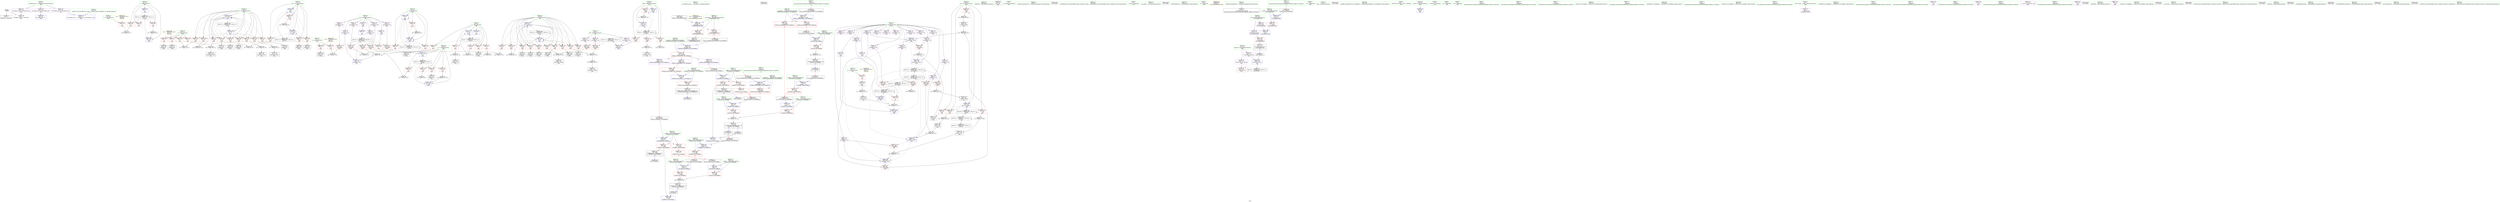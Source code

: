 digraph "SVFG" {
	label="SVFG";

	Node0x56170e2d83d0 [shape=record,color=grey,label="{NodeID: 0\nNullPtr}"];
	Node0x56170e2d83d0 -> Node0x56170e2ddd50[style=solid];
	Node0x56170e2d83d0 -> Node0x56170e2ea440[style=solid];
	Node0x56170e2ead60 [shape=record,color=blue,label="{NodeID: 277\n69\<--93\nt\<--\nmain\n}"];
	Node0x56170e2ead60 -> Node0x56170e3070f0[style=dashed];
	Node0x56170e2deab0 [shape=record,color=red,label="{NodeID: 194\n182\<--77\n\<--i26\nmain\n}"];
	Node0x56170e2deab0 -> Node0x56170e2f65c0[style=solid];
	Node0x56170e2dba60 [shape=record,color=black,label="{NodeID: 111\n304\<--303\nidxprom97\<--add96\nmain\n}"];
	Node0x56170e2d9d00 [shape=record,color=green,label="{NodeID: 28\n34\<--35\n__cxx_global_var_init\<--__cxx_global_var_init_field_insensitive\n}"];
	Node0x56170e328120 [shape=record,color=black,label="{NodeID: 554\n336 = PHI()\n}"];
	Node0x56170e2ec420 [shape=record,color=blue,label="{NodeID: 305\n488\<--487\n__a.addr\<--__a\n_ZStcoSt13_Ios_Fmtflags\n}"];
	Node0x56170e2ec420 -> Node0x56170e2e9b20[style=dashed];
	Node0x56170e2e0170 [shape=record,color=red,label="{NodeID: 222\n290\<--85\n\<--t63\nmain\n}"];
	Node0x56170e2e0170 -> Node0x56170e2e6010[style=solid];
	Node0x56170e2e1c20 [shape=record,color=purple,label="{NodeID: 139\n218\<--14\n\<--dp\nmain\n}"];
	Node0x56170e2e1c20 -> Node0x56170e2e0720[style=solid];
	Node0x56170e2dc650 [shape=record,color=green,label="{NodeID: 56\n365\<--366\n_ZNSolsEe\<--_ZNSolsEe_field_insensitive\n}"];
	Node0x56170e2f4ac0 [shape=record,color=grey,label="{NodeID: 416\n255 = Binary(254, 246, )\n}"];
	Node0x56170e2f4ac0 -> Node0x56170e2db170[style=solid];
	Node0x56170e2e9710 [shape=record,color=red,label="{NodeID: 250\n449\<--448\n\<--_M_flags\n_ZNSt8ios_base4setfESt13_Ios_FmtflagsS0_\n}"];
	Node0x56170e2e9710 -> Node0x56170e2ec0e0[style=solid];
	Node0x56170e2e3370 [shape=record,color=purple,label="{NodeID: 167\n448\<--447\n_M_flags\<--this1\n_ZNSt8ios_base4setfESt13_Ios_FmtflagsS0_\n}"];
	Node0x56170e2e3370 -> Node0x56170e2e9710[style=solid];
	Node0x56170e2ddf50 [shape=record,color=black,label="{NodeID: 84\n58\<--90\nmain_ret\<--\nmain\n}"];
	Node0x56170e2d7ab0 [shape=record,color=green,label="{NodeID: 1\n7\<--1\n__dso_handle\<--dummyObj\nGlob }"];
	Node0x56170e2eae30 [shape=record,color=blue,label="{NodeID: 278\n77\<--93\ni26\<--\nmain\n}"];
	Node0x56170e2eae30 -> Node0x56170e2deab0[style=dashed];
	Node0x56170e2eae30 -> Node0x56170e2deb80[style=dashed];
	Node0x56170e2eae30 -> Node0x56170e2dec50[style=dashed];
	Node0x56170e2eae30 -> Node0x56170e2ded20[style=dashed];
	Node0x56170e2eae30 -> Node0x56170e2eb170[style=dashed];
	Node0x56170e2eae30 -> Node0x56170e307e00[style=dashed];
	Node0x56170e2deb80 [shape=record,color=red,label="{NodeID: 195\n189\<--77\n\<--i26\nmain\n}"];
	Node0x56170e2deb80 -> Node0x56170e2de430[style=solid];
	Node0x56170e2dbb30 [shape=record,color=black,label="{NodeID: 112\n310\<--309\nconv100\<--\nmain\n}"];
	Node0x56170e2dbb30 -> Node0x56170e2f5cc0[style=solid];
	Node0x56170e2d9e00 [shape=record,color=green,label="{NodeID: 29\n38\<--39\n_ZNSt8ios_base4InitC1Ev\<--_ZNSt8ios_base4InitC1Ev_field_insensitive\n}"];
	Node0x56170e328220 [shape=record,color=black,label="{NodeID: 555\n340 = PHI()\n}"];
	Node0x56170e2ec4f0 [shape=record,color=blue,label="{NodeID: 306\n497\<--495\n__a.addr\<--__a\n_ZStoRRSt13_Ios_FmtflagsS_\n}"];
	Node0x56170e2ec4f0 -> Node0x56170e2e9bf0[style=dashed];
	Node0x56170e2ec4f0 -> Node0x56170e2e9cc0[style=dashed];
	Node0x56170e2e0240 [shape=record,color=red,label="{NodeID: 223\n309\<--85\n\<--t63\nmain\n}"];
	Node0x56170e2e0240 -> Node0x56170e2dbb30[style=solid];
	Node0x56170e2e1cf0 [shape=record,color=purple,label="{NodeID: 140\n221\<--14\n\<--dp\nmain\n}"];
	Node0x56170e2e1cf0 -> Node0x56170e2eb240[style=solid];
	Node0x56170e2dc750 [shape=record,color=green,label="{NodeID: 57\n368\<--369\n_ZSt4endlIcSt11char_traitsIcEERSt13basic_ostreamIT_T0_ES6_\<--_ZSt4endlIcSt11char_traitsIcEERSt13basic_ostreamIT_T0_ES6__field_insensitive\n}"];
	Node0x56170e2f4c40 [shape=record,color=grey,label="{NodeID: 417\n323 = Binary(322, 93, )\n}"];
	Node0x56170e2f4c40 -> Node0x56170e2eb8c0[style=solid];
	Node0x56170e2e97e0 [shape=record,color=red,label="{NodeID: 251\n479\<--473\n\<--__a.addr\n_ZStaNRSt13_Ios_FmtflagsS_\n}"];
	Node0x56170e2e97e0 -> Node0x56170e2e9a50[style=solid];
	Node0x56170e2e3440 [shape=record,color=purple,label="{NodeID: 168\n455\<--447\n_M_flags2\<--this1\n_ZNSt8ios_base4setfESt13_Ios_FmtflagsS0_\n|{<s0>18}}"];
	Node0x56170e2e3440:s0 -> Node0x56170e328fb0[style=solid,color=red];
	Node0x56170e2de020 [shape=record,color=black,label="{NodeID: 85\n103\<--102\nidxprom\<--sub\nmain\n}"];
	Node0x56170e2d7b40 [shape=record,color=green,label="{NodeID: 2\n17\<--1\n_ZSt3cin\<--dummyObj\nGlob }"];
	Node0x56170e3070f0 [shape=record,color=black,label="{NodeID: 445\nMR_12V_3 = PHI(MR_12V_4, MR_12V_2, )\npts\{70 \}\n}"];
	Node0x56170e3070f0 -> Node0x56170e2e4140[style=dashed];
	Node0x56170e3070f0 -> Node0x56170e2e4210[style=dashed];
	Node0x56170e3070f0 -> Node0x56170e2e42e0[style=dashed];
	Node0x56170e3070f0 -> Node0x56170e2ebb30[style=dashed];
	Node0x56170e2eaf00 [shape=record,color=blue,label="{NodeID: 279\n79\<--93\nj\<--\nmain\n}"];
	Node0x56170e2eaf00 -> Node0x56170e2dedf0[style=dashed];
	Node0x56170e2eaf00 -> Node0x56170e2deec0[style=dashed];
	Node0x56170e2eaf00 -> Node0x56170e2def90[style=dashed];
	Node0x56170e2eaf00 -> Node0x56170e2eaf00[style=dashed];
	Node0x56170e2eaf00 -> Node0x56170e2eb0a0[style=dashed];
	Node0x56170e2eaf00 -> Node0x56170e307ef0[style=dashed];
	Node0x56170e2dec50 [shape=record,color=red,label="{NodeID: 196\n195\<--77\n\<--i26\nmain\n}"];
	Node0x56170e2dec50 -> Node0x56170e2de500[style=solid];
	Node0x56170e2dbc00 [shape=record,color=black,label="{NodeID: 113\n312\<--311\nidxprom101\<--\nmain\n}"];
	Node0x56170e2d9f00 [shape=record,color=green,label="{NodeID: 30\n44\<--45\n__cxa_atexit\<--__cxa_atexit_field_insensitive\n}"];
	Node0x56170e328320 [shape=record,color=black,label="{NodeID: 556\n341 = PHI()\n}"];
	Node0x56170e2ec5c0 [shape=record,color=blue,label="{NodeID: 307\n499\<--496\n__b.addr\<--__b\n_ZStoRRSt13_Ios_FmtflagsS_\n}"];
	Node0x56170e2ec5c0 -> Node0x56170e2e9d90[style=dashed];
	Node0x56170e2e0310 [shape=record,color=red,label="{NodeID: 224\n105\<--104\n\<--arrayidx\nmain\n}"];
	Node0x56170e2e0310 -> Node0x56170e2f50c0[style=solid];
	Node0x56170e2e1dc0 [shape=record,color=purple,label="{NodeID: 141\n240\<--14\narrayidx58\<--dp\nmain\n}"];
	Node0x56170e2dc850 [shape=record,color=green,label="{NodeID: 58\n370\<--371\n_ZNSolsEPFRSoS_E\<--_ZNSolsEPFRSoS_E_field_insensitive\n}"];
	Node0x56170e2f4dc0 [shape=record,color=grey,label="{NodeID: 418\n328 = Binary(327, 93, )\n}"];
	Node0x56170e2f4dc0 -> Node0x56170e2eb990[style=solid];
	Node0x56170e2e98b0 [shape=record,color=red,label="{NodeID: 252\n483\<--473\n\<--__a.addr\n_ZStaNRSt13_Ios_FmtflagsS_\n}"];
	Node0x56170e2e98b0 -> Node0x56170e2e0cb0[style=solid];
	Node0x56170e2e98b0 -> Node0x56170e2ec350[style=solid];
	Node0x56170e2e3510 [shape=record,color=purple,label="{NodeID: 169\n464\<--447\n_M_flags5\<--this1\n_ZNSt8ios_base4setfESt13_Ios_FmtflagsS0_\n|{<s0>20}}"];
	Node0x56170e2e3510:s0 -> Node0x56170e3296d0[style=solid,color=red];
	Node0x56170e2de0f0 [shape=record,color=black,label="{NodeID: 86\n109\<--108\nidxprom1\<--\nmain\n}"];
	Node0x56170e2d7df0 [shape=record,color=green,label="{NodeID: 3\n18\<--1\n.str\<--dummyObj\nGlob }"];
	Node0x56170e3144a0 [shape=record,color=yellow,style=double,label="{NodeID: 529\nRETMU(38V_2)\npts\{401 \}\nFun[_ZSt5fixedRSt8ios_base]}"];
	Node0x56170e307e00 [shape=record,color=black,label="{NodeID: 446\nMR_20V_2 = PHI(MR_20V_4, MR_20V_1, )\npts\{78 \}\n}"];
	Node0x56170e307e00 -> Node0x56170e2eae30[style=dashed];
	Node0x56170e2eafd0 [shape=record,color=blue,label="{NodeID: 280\n200\<--202\narrayidx38\<--\nmain\n}"];
	Node0x56170e2eafd0 -> Node0x56170e30ecf0[style=dashed];
	Node0x56170e2ded20 [shape=record,color=red,label="{NodeID: 197\n209\<--77\n\<--i26\nmain\n}"];
	Node0x56170e2ded20 -> Node0x56170e2f4340[style=solid];
	Node0x56170e2dbcd0 [shape=record,color=black,label="{NodeID: 114\n315\<--314\nidxprom103\<--\nmain\n}"];
	Node0x56170e2da000 [shape=record,color=green,label="{NodeID: 31\n43\<--49\n_ZNSt8ios_base4InitD1Ev\<--_ZNSt8ios_base4InitD1Ev_field_insensitive\n}"];
	Node0x56170e2da000 -> Node0x56170e2dde50[style=solid];
	Node0x56170e328420 [shape=record,color=black,label="{NodeID: 557\n346 = PHI(411, )\n}"];
	Node0x56170e328420 -> Node0x56170e2eba60[style=solid];
	Node0x56170e2ec690 [shape=record,color=blue,label="{NodeID: 308\n509\<--506\n\<--call\n_ZStoRRSt13_Ios_FmtflagsS_\n}"];
	Node0x56170e2e03e0 [shape=record,color=red,label="{NodeID: 225\n119\<--118\n\<--\nmain\n}"];
	Node0x56170e2e03e0 -> Node0x56170e2eaa20[style=solid];
	Node0x56170e2e1e90 [shape=record,color=purple,label="{NodeID: 142\n243\<--14\narrayidx60\<--dp\nmain\n}"];
	Node0x56170e2e1e90 -> Node0x56170e2e87e0[style=solid];
	Node0x56170e2dc950 [shape=record,color=green,label="{NodeID: 59\n400\<--401\n__base.addr\<--__base.addr_field_insensitive\n_ZSt5fixedRSt8ios_base\n}"];
	Node0x56170e2dc950 -> Node0x56170e2e8fc0[style=solid];
	Node0x56170e2dc950 -> Node0x56170e2e9090[style=solid];
	Node0x56170e2dc950 -> Node0x56170e2ebc00[style=solid];
	Node0x56170e2f4f40 [shape=record,color=grey,label="{NodeID: 419\n536 = Binary(534, 535, )\n}"];
	Node0x56170e2f4f40 -> Node0x56170e2e0ff0[style=solid];
	Node0x56170e2e9980 [shape=record,color=red,label="{NodeID: 253\n481\<--475\n\<--__b.addr\n_ZStaNRSt13_Ios_FmtflagsS_\n|{<s0>21}}"];
	Node0x56170e2e9980:s0 -> Node0x56170e329440[style=solid,color=red];
	Node0x56170e2e35e0 [shape=record,color=red,label="{NodeID: 170\n97\<--61\n\<--i\nmain\n}"];
	Node0x56170e2e35e0 -> Node0x56170e2f6a40[style=solid];
	Node0x56170e2de1c0 [shape=record,color=black,label="{NodeID: 87\n131\<--130\nidxprom9\<--sub8\nmain\n}"];
	Node0x56170e2d7e80 [shape=record,color=green,label="{NodeID: 4\n20\<--1\n.str.1\<--dummyObj\nGlob }"];
	Node0x56170e307ef0 [shape=record,color=black,label="{NodeID: 447\nMR_22V_2 = PHI(MR_22V_3, MR_22V_1, )\npts\{80 \}\n}"];
	Node0x56170e307ef0 -> Node0x56170e2eaf00[style=dashed];
	Node0x56170e307ef0 -> Node0x56170e307ef0[style=dashed];
	Node0x56170e2eb0a0 [shape=record,color=blue,label="{NodeID: 281\n79\<--205\nj\<--inc40\nmain\n}"];
	Node0x56170e2eb0a0 -> Node0x56170e2dedf0[style=dashed];
	Node0x56170e2eb0a0 -> Node0x56170e2deec0[style=dashed];
	Node0x56170e2eb0a0 -> Node0x56170e2def90[style=dashed];
	Node0x56170e2eb0a0 -> Node0x56170e2eaf00[style=dashed];
	Node0x56170e2eb0a0 -> Node0x56170e2eb0a0[style=dashed];
	Node0x56170e2eb0a0 -> Node0x56170e307ef0[style=dashed];
	Node0x56170e2dedf0 [shape=record,color=red,label="{NodeID: 198\n188\<--79\n\<--j\nmain\n}"];
	Node0x56170e2dedf0 -> Node0x56170e2f6440[style=solid];
	Node0x56170e2dbda0 [shape=record,color=black,label="{NodeID: 115\n358\<--357\nidxprom120\<--\nmain\n}"];
	Node0x56170e2da100 [shape=record,color=green,label="{NodeID: 32\n56\<--57\nmain\<--main_field_insensitive\n}"];
	Node0x56170e3285f0 [shape=record,color=black,label="{NodeID: 558\n354 = PHI()\n}"];
	Node0x56170e2ec760 [shape=record,color=blue,label="{NodeID: 309\n515\<--513\n__a.addr\<--__a\n_ZStanSt13_Ios_FmtflagsS_\n}"];
	Node0x56170e2ec760 -> Node0x56170e2e9f30[style=dashed];
	Node0x56170e2e04b0 [shape=record,color=red,label="{NodeID: 226\n133\<--132\n\<--arrayidx10\nmain\n}"];
	Node0x56170e2e04b0 -> Node0x56170e2f6ec0[style=solid];
	Node0x56170e2e1f60 [shape=record,color=purple,label="{NodeID: 143\n250\<--14\narrayidx65\<--dp\nmain\n}"];
	Node0x56170e2dca20 [shape=record,color=green,label="{NodeID: 60\n407\<--408\n_ZNSt8ios_base4setfESt13_Ios_FmtflagsS0_\<--_ZNSt8ios_base4setfESt13_Ios_FmtflagsS0__field_insensitive\n}"];
	Node0x56170e2f50c0 [shape=record,color=grey,label="{NodeID: 420\n107 = Binary(105, 106, )\n}"];
	Node0x56170e2f50c0 -> Node0x56170e2ea7b0[style=solid];
	Node0x56170e2e9a50 [shape=record,color=red,label="{NodeID: 254\n480\<--479\n\<--\n_ZStaNRSt13_Ios_FmtflagsS_\n|{<s0>21}}"];
	Node0x56170e2e9a50:s0 -> Node0x56170e329230[style=solid,color=red];
	Node0x56170e2e36b0 [shape=record,color=red,label="{NodeID: 171\n101\<--61\n\<--i\nmain\n}"];
	Node0x56170e2e36b0 -> Node0x56170e2f5540[style=solid];
	Node0x56170e2de290 [shape=record,color=black,label="{NodeID: 88\n143\<--142\nidxprom12\<--\nmain\n}"];
	Node0x56170e2d7f10 [shape=record,color=green,label="{NodeID: 5\n22\<--1\n__PRETTY_FUNCTION__.main\<--dummyObj\nGlob }"];
	Node0x56170e3083f0 [shape=record,color=black,label="{NodeID: 448\nMR_24V_2 = PHI(MR_24V_4, MR_24V_1, )\npts\{82 \}\n}"];
	Node0x56170e3083f0 -> Node0x56170e2eb310[style=dashed];
	Node0x56170e2eb170 [shape=record,color=blue,label="{NodeID: 282\n77\<--210\ni26\<--inc43\nmain\n}"];
	Node0x56170e2eb170 -> Node0x56170e2deab0[style=dashed];
	Node0x56170e2eb170 -> Node0x56170e2deb80[style=dashed];
	Node0x56170e2eb170 -> Node0x56170e2dec50[style=dashed];
	Node0x56170e2eb170 -> Node0x56170e2ded20[style=dashed];
	Node0x56170e2eb170 -> Node0x56170e2eb170[style=dashed];
	Node0x56170e2eb170 -> Node0x56170e307e00[style=dashed];
	Node0x56170e2deec0 [shape=record,color=red,label="{NodeID: 199\n198\<--79\n\<--j\nmain\n}"];
	Node0x56170e2deec0 -> Node0x56170e2de5d0[style=solid];
	Node0x56170e2e0970 [shape=record,color=black,label="{NodeID: 116\n361\<--360\nidxprom122\<--\nmain\n}"];
	Node0x56170e2da200 [shape=record,color=green,label="{NodeID: 33\n59\<--60\nretval\<--retval_field_insensitive\nmain\n}"];
	Node0x56170e2da200 -> Node0x56170e2ea540[style=solid];
	Node0x56170e3286c0 [shape=record,color=black,label="{NodeID: 559\n404 = PHI(432, )\n}"];
	Node0x56170e2ec830 [shape=record,color=blue,label="{NodeID: 310\n517\<--514\n__b.addr\<--__b\n_ZStanSt13_Ios_FmtflagsS_\n}"];
	Node0x56170e2ec830 -> Node0x56170e2ea000[style=dashed];
	Node0x56170e2e0580 [shape=record,color=red,label="{NodeID: 227\n167\<--166\n\<--arrayidx24\nmain\n}"];
	Node0x56170e2e0580 -> Node0x56170e2f68c0[style=solid];
	Node0x56170e2e2030 [shape=record,color=purple,label="{NodeID: 144\n253\<--14\narrayidx67\<--dp\nmain\n}"];
	Node0x56170e2e2030 -> Node0x56170e2e8870[style=solid];
	Node0x56170e2dcb20 [shape=record,color=green,label="{NodeID: 61\n413\<--414\nretval\<--retval_field_insensitive\n_ZSt12setprecisioni\n}"];
	Node0x56170e2dcb20 -> Node0x56170e2e31d0[style=solid];
	Node0x56170e2dcb20 -> Node0x56170e2e32a0[style=solid];
	Node0x56170e2f5240 [shape=record,color=grey,label="{NodeID: 421\n114 = Binary(113, 93, )\n}"];
	Node0x56170e2f5240 -> Node0x56170e2ea880[style=solid];
	Node0x56170e2e9b20 [shape=record,color=red,label="{NodeID: 255\n491\<--488\n\<--__a.addr\n_ZStcoSt13_Ios_Fmtflags\n}"];
	Node0x56170e2e9b20 -> Node0x56170e2f44c0[style=solid];
	Node0x56170e2e3780 [shape=record,color=red,label="{NodeID: 172\n106\<--61\n\<--i\nmain\n}"];
	Node0x56170e2e3780 -> Node0x56170e2f50c0[style=solid];
	Node0x56170e2de360 [shape=record,color=black,label="{NodeID: 89\n165\<--164\nidxprom23\<--\nmain\n}"];
	Node0x56170e2d7fa0 [shape=record,color=green,label="{NodeID: 6\n24\<--1\n_ZSt4cout\<--dummyObj\nGlob }"];
	Node0x56170e3088f0 [shape=record,color=black,label="{NodeID: 449\nMR_26V_2 = PHI(MR_26V_3, MR_26V_1, )\npts\{84 \}\n}"];
	Node0x56170e3088f0 -> Node0x56170e2eb3e0[style=dashed];
	Node0x56170e3088f0 -> Node0x56170e3088f0[style=dashed];
	Node0x56170e2eb240 [shape=record,color=blue,label="{NodeID: 283\n221\<--220\n\<--add46\nmain\n}"];
	Node0x56170e2eb240 -> Node0x56170e30b5f0[style=dashed];
	Node0x56170e2def90 [shape=record,color=red,label="{NodeID: 200\n204\<--79\n\<--j\nmain\n}"];
	Node0x56170e2def90 -> Node0x56170e2f4640[style=solid];
	Node0x56170e2e0a40 [shape=record,color=black,label="{NodeID: 117\n398\<--409\n_ZSt5fixedRSt8ios_base_ret\<--\n_ZSt5fixedRSt8ios_base\n}"];
	Node0x56170e2da2d0 [shape=record,color=green,label="{NodeID: 34\n61\<--62\ni\<--i_field_insensitive\nmain\n}"];
	Node0x56170e2da2d0 -> Node0x56170e2e35e0[style=solid];
	Node0x56170e2da2d0 -> Node0x56170e2e36b0[style=solid];
	Node0x56170e2da2d0 -> Node0x56170e2e3780[style=solid];
	Node0x56170e2da2d0 -> Node0x56170e2e3850[style=solid];
	Node0x56170e2da2d0 -> Node0x56170e2e3920[style=solid];
	Node0x56170e2da2d0 -> Node0x56170e2ea6e0[style=solid];
	Node0x56170e2da2d0 -> Node0x56170e2ea880[style=solid];
	Node0x56170e3287d0 [shape=record,color=black,label="{NodeID: 560\n452 = PHI(486, )\n|{<s0>18}}"];
	Node0x56170e3287d0:s0 -> Node0x56170e3290f0[style=solid,color=red];
	Node0x56170e2ec900 [shape=record,color=blue,label="{NodeID: 311\n528\<--526\n__a.addr\<--__a\n_ZStorSt13_Ios_FmtflagsS_\n}"];
	Node0x56170e2ec900 -> Node0x56170e2ea0d0[style=dashed];
	Node0x56170e2e0650 [shape=record,color=red,label="{NodeID: 228\n192\<--191\n\<--arrayidx32\nmain\n}"];
	Node0x56170e2e0650 -> Node0x56170e2f6440[style=solid];
	Node0x56170e2e2100 [shape=record,color=purple,label="{NodeID: 145\n265\<--14\narrayidx73\<--dp\nmain\n}"];
	Node0x56170e2dcbf0 [shape=record,color=green,label="{NodeID: 62\n415\<--416\n__n.addr\<--__n.addr_field_insensitive\n_ZSt12setprecisioni\n}"];
	Node0x56170e2dcbf0 -> Node0x56170e2e9160[style=solid];
	Node0x56170e2dcbf0 -> Node0x56170e2ebcd0[style=solid];
	Node0x56170e2f53c0 [shape=record,color=grey,label="{NodeID: 422\n523 = Binary(521, 522, )\n}"];
	Node0x56170e2f53c0 -> Node0x56170e2e0f20[style=solid];
	Node0x56170e2e9bf0 [shape=record,color=red,label="{NodeID: 256\n503\<--497\n\<--__a.addr\n_ZStoRRSt13_Ios_FmtflagsS_\n}"];
	Node0x56170e2e9bf0 -> Node0x56170e2e9e60[style=solid];
	Node0x56170e2e3850 [shape=record,color=red,label="{NodeID: 173\n108\<--61\n\<--i\nmain\n}"];
	Node0x56170e2e3850 -> Node0x56170e2de0f0[style=solid];
	Node0x56170e2de430 [shape=record,color=black,label="{NodeID: 90\n190\<--189\nidxprom31\<--\nmain\n}"];
	Node0x56170e2d8870 [shape=record,color=green,label="{NodeID: 7\n25\<--1\n.str.2\<--dummyObj\nGlob }"];
	Node0x56170e308df0 [shape=record,color=black,label="{NodeID: 450\nMR_28V_2 = PHI(MR_28V_3, MR_28V_1, )\npts\{86 \}\n}"];
	Node0x56170e308df0 -> Node0x56170e30b0f0[style=dashed];
	Node0x56170e2eb310 [shape=record,color=blue,label="{NodeID: 284\n81\<--93\ni47\<--\nmain\n}"];
	Node0x56170e2eb310 -> Node0x56170e2df060[style=dashed];
	Node0x56170e2eb310 -> Node0x56170e2df130[style=dashed];
	Node0x56170e2eb310 -> Node0x56170e2df200[style=dashed];
	Node0x56170e2eb310 -> Node0x56170e2df2d0[style=dashed];
	Node0x56170e2eb310 -> Node0x56170e2df3a0[style=dashed];
	Node0x56170e2eb310 -> Node0x56170e2df470[style=dashed];
	Node0x56170e2eb310 -> Node0x56170e2df540[style=dashed];
	Node0x56170e2eb310 -> Node0x56170e2df610[style=dashed];
	Node0x56170e2eb310 -> Node0x56170e2df6e0[style=dashed];
	Node0x56170e2eb310 -> Node0x56170e2eb990[style=dashed];
	Node0x56170e2eb310 -> Node0x56170e3083f0[style=dashed];
	Node0x56170e2df060 [shape=record,color=red,label="{NodeID: 201\n225\<--81\n\<--i47\nmain\n}"];
	Node0x56170e2df060 -> Node0x56170e2f6140[style=solid];
	Node0x56170e2e0b10 [shape=record,color=black,label="{NodeID: 118\n411\<--422\n_ZSt12setprecisioni_ret\<--\n_ZSt12setprecisioni\n|{<s0>12}}"];
	Node0x56170e2e0b10:s0 -> Node0x56170e328420[style=solid,color=blue];
	Node0x56170e2da3a0 [shape=record,color=green,label="{NodeID: 35\n63\<--64\ntemp\<--temp_field_insensitive\nmain\n}"];
	Node0x56170e2da3a0 -> Node0x56170e2e39f0[style=solid];
	Node0x56170e2da3a0 -> Node0x56170e2e3ac0[style=solid];
	Node0x56170e2da3a0 -> Node0x56170e2e3b90[style=solid];
	Node0x56170e2da3a0 -> Node0x56170e2e3c60[style=solid];
	Node0x56170e2da3a0 -> Node0x56170e2ea950[style=solid];
	Node0x56170e2da3a0 -> Node0x56170e2eaaf0[style=solid];
	Node0x56170e328970 [shape=record,color=black,label="{NodeID: 561\n456 = PHI(470, )\n}"];
	Node0x56170e2ec9d0 [shape=record,color=blue,label="{NodeID: 312\n530\<--527\n__b.addr\<--__b\n_ZStorSt13_Ios_FmtflagsS_\n}"];
	Node0x56170e2ec9d0 -> Node0x56170e2ea1a0[style=dashed];
	Node0x56170e2e0720 [shape=record,color=red,label="{NodeID: 229\n219\<--218\n\<--\nmain\n}"];
	Node0x56170e2e0720 -> Node0x56170e2e6310[style=solid];
	Node0x56170e2e21d0 [shape=record,color=purple,label="{NodeID: 146\n268\<--14\narrayidx75\<--dp\nmain\n}"];
	Node0x56170e2e21d0 -> Node0x56170e2e8940[style=solid];
	Node0x56170e2e21d0 -> Node0x56170e2eb580[style=solid];
	Node0x56170e2dccc0 [shape=record,color=green,label="{NodeID: 63\n436\<--437\nthis.addr\<--this.addr_field_insensitive\n_ZNSt8ios_base4setfESt13_Ios_FmtflagsS0_\n}"];
	Node0x56170e2dccc0 -> Node0x56170e2e9300[style=solid];
	Node0x56170e2dccc0 -> Node0x56170e2ebe70[style=solid];
	Node0x56170e2f5540 [shape=record,color=grey,label="{NodeID: 423\n102 = Binary(101, 93, )\n}"];
	Node0x56170e2f5540 -> Node0x56170e2de020[style=solid];
	Node0x56170e2e9cc0 [shape=record,color=red,label="{NodeID: 257\n509\<--497\n\<--__a.addr\n_ZStoRRSt13_Ios_FmtflagsS_\n}"];
	Node0x56170e2e9cc0 -> Node0x56170e2e0e50[style=solid];
	Node0x56170e2e9cc0 -> Node0x56170e2ec690[style=solid];
	Node0x56170e2e3920 [shape=record,color=red,label="{NodeID: 174\n113\<--61\n\<--i\nmain\n}"];
	Node0x56170e2e3920 -> Node0x56170e2f5240[style=solid];
	Node0x56170e2de500 [shape=record,color=black,label="{NodeID: 91\n196\<--195\nidxprom35\<--\nmain\n}"];
	Node0x56170e2d8900 [shape=record,color=green,label="{NodeID: 8\n27\<--1\n.str.3\<--dummyObj\nGlob }"];
	Node0x56170e3092f0 [shape=record,color=black,label="{NodeID: 451\nMR_34V_2 = PHI(MR_34V_7, MR_34V_1, )\npts\{160000 \}\n}"];
	Node0x56170e3092f0 -> Node0x56170e2e0720[style=dashed];
	Node0x56170e3092f0 -> Node0x56170e2eb240[style=dashed];
	Node0x56170e3092f0 -> Node0x56170e30ecf0[style=dashed];
	Node0x56170e2eb3e0 [shape=record,color=blue,label="{NodeID: 285\n83\<--93\nj51\<--\nmain\n}"];
	Node0x56170e2eb3e0 -> Node0x56170e2df7b0[style=dashed];
	Node0x56170e2eb3e0 -> Node0x56170e2df880[style=dashed];
	Node0x56170e2eb3e0 -> Node0x56170e2df950[style=dashed];
	Node0x56170e2eb3e0 -> Node0x56170e2dfa20[style=dashed];
	Node0x56170e2eb3e0 -> Node0x56170e2dfaf0[style=dashed];
	Node0x56170e2eb3e0 -> Node0x56170e2dfbc0[style=dashed];
	Node0x56170e2eb3e0 -> Node0x56170e2dfc90[style=dashed];
	Node0x56170e2eb3e0 -> Node0x56170e2dfd60[style=dashed];
	Node0x56170e2eb3e0 -> Node0x56170e2dfe30[style=dashed];
	Node0x56170e2eb3e0 -> Node0x56170e2dff00[style=dashed];
	Node0x56170e2eb3e0 -> Node0x56170e2eb3e0[style=dashed];
	Node0x56170e2eb3e0 -> Node0x56170e2eb8c0[style=dashed];
	Node0x56170e2eb3e0 -> Node0x56170e3088f0[style=dashed];
	Node0x56170e2df130 [shape=record,color=red,label="{NodeID: 202\n232\<--81\n\<--i47\nmain\n}"];
	Node0x56170e2df130 -> Node0x56170e2de840[style=solid];
	Node0x56170e2e0be0 [shape=record,color=black,label="{NodeID: 119\n432\<--468\n_ZNSt8ios_base4setfESt13_Ios_FmtflagsS0__ret\<--\n_ZNSt8ios_base4setfESt13_Ios_FmtflagsS0_\n|{<s0>16}}"];
	Node0x56170e2e0be0:s0 -> Node0x56170e3286c0[style=solid,color=blue];
	Node0x56170e2da470 [shape=record,color=green,label="{NodeID: 36\n65\<--66\ni3\<--i3_field_insensitive\nmain\n}"];
	Node0x56170e2da470 -> Node0x56170e2e3d30[style=solid];
	Node0x56170e2da470 -> Node0x56170e2e3e00[style=solid];
	Node0x56170e2da470 -> Node0x56170e2e3ed0[style=solid];
	Node0x56170e2da470 -> Node0x56170e2e3fa0[style=solid];
	Node0x56170e2da470 -> Node0x56170e2eaa20[style=solid];
	Node0x56170e2da470 -> Node0x56170e2eac90[style=solid];
	Node0x56170e328a80 [shape=record,color=black,label="{NodeID: 562\n461 = PHI(512, )\n|{<s0>20}}"];
	Node0x56170e328a80:s0 -> Node0x56170e325720[style=solid,color=red];
	Node0x56170e3104a0 [shape=record,color=yellow,style=double,label="{NodeID: 479\n10V_1 = ENCHI(MR_10V_0)\npts\{68 \}\nFun[main]}"];
	Node0x56170e3104a0 -> Node0x56170e2e4070[style=dashed];
	Node0x56170e2e07f0 [shape=record,color=red,label="{NodeID: 230\n235\<--234\n\<--arrayidx54\nmain\n}"];
	Node0x56170e2e07f0 -> Node0x56170e2f7040[style=solid];
	Node0x56170e2e22a0 [shape=record,color=purple,label="{NodeID: 147\n278\<--14\narrayidx81\<--dp\nmain\n}"];
	Node0x56170e2dcd90 [shape=record,color=green,label="{NodeID: 64\n438\<--439\n__fmtfl.addr\<--__fmtfl.addr_field_insensitive\n_ZNSt8ios_base4setfESt13_Ios_FmtflagsS0_\n}"];
	Node0x56170e2dcd90 -> Node0x56170e2e93d0[style=solid];
	Node0x56170e2dcd90 -> Node0x56170e2ebf40[style=solid];
	Node0x56170e2f56c0 [shape=record,color=grey,label="{NodeID: 424\n374 = Binary(373, 93, )\n}"];
	Node0x56170e2f56c0 -> Node0x56170e2ebb30[style=solid];
	Node0x56170e2e9d90 [shape=record,color=red,label="{NodeID: 258\n505\<--499\n\<--__b.addr\n_ZStoRRSt13_Ios_FmtflagsS_\n|{<s0>22}}"];
	Node0x56170e2e9d90:s0 -> Node0x56170e326e50[style=solid,color=red];
	Node0x56170e2e39f0 [shape=record,color=red,label="{NodeID: 175\n125\<--63\n\<--temp\nmain\n}"];
	Node0x56170e2e39f0 -> Node0x56170e2f6740[style=solid];
	Node0x56170e2de5d0 [shape=record,color=black,label="{NodeID: 92\n199\<--198\nidxprom37\<--\nmain\n}"];
	Node0x56170e2d8a00 [shape=record,color=green,label="{NodeID: 9\n30\<--1\n\<--dummyObj\nCan only get source location for instruction, argument, global var or function.}"];
	Node0x56170e3097f0 [shape=record,color=black,label="{NodeID: 452\nMR_36V_2 = PHI(MR_36V_3, MR_36V_1, )\npts\{880000 \}\n}"];
	Node0x56170e3097f0 -> Node0x56170e2eba60[style=dashed];
	Node0x56170e2eb4b0 [shape=record,color=blue,label="{NodeID: 286\n85\<--256\nt63\<--conv69\nmain\n}"];
	Node0x56170e2eb4b0 -> Node0x56170e2dffd0[style=dashed];
	Node0x56170e2eb4b0 -> Node0x56170e2e00a0[style=dashed];
	Node0x56170e2eb4b0 -> Node0x56170e2e0170[style=dashed];
	Node0x56170e2eb4b0 -> Node0x56170e2e0240[style=dashed];
	Node0x56170e2eb4b0 -> Node0x56170e30cef0[style=dashed];
	Node0x56170e2df200 [shape=record,color=red,label="{NodeID: 203\n238\<--81\n\<--i47\nmain\n}"];
	Node0x56170e2df200 -> Node0x56170e2dae30[style=solid];
	Node0x56170e2e0cb0 [shape=record,color=black,label="{NodeID: 120\n470\<--483\n_ZStaNRSt13_Ios_FmtflagsS__ret\<--\n_ZStaNRSt13_Ios_FmtflagsS_\n|{<s0>18}}"];
	Node0x56170e2e0cb0:s0 -> Node0x56170e328970[style=solid,color=blue];
	Node0x56170e2da540 [shape=record,color=green,label="{NodeID: 37\n67\<--68\nT\<--T_field_insensitive\nmain\n}"];
	Node0x56170e2da540 -> Node0x56170e2e4070[style=solid];
	Node0x56170e328c80 [shape=record,color=black,label="{NodeID: 563\n465 = PHI(494, )\n}"];
	Node0x56170e2e87e0 [shape=record,color=red,label="{NodeID: 231\n244\<--243\n\<--arrayidx60\nmain\n}"];
	Node0x56170e2e87e0 -> Node0x56170e2f6d40[style=solid];
	Node0x56170e2e2370 [shape=record,color=purple,label="{NodeID: 148\n286\<--14\narrayidx86\<--dp\nmain\n}"];
	Node0x56170e2e2370 -> Node0x56170e2e8ae0[style=solid];
	Node0x56170e2e2370 -> Node0x56170e2eb650[style=solid];
	Node0x56170e2dce60 [shape=record,color=green,label="{NodeID: 65\n440\<--441\n__mask.addr\<--__mask.addr_field_insensitive\n_ZNSt8ios_base4setfESt13_Ios_FmtflagsS0_\n}"];
	Node0x56170e2dce60 -> Node0x56170e2e94a0[style=solid];
	Node0x56170e2dce60 -> Node0x56170e2e9570[style=solid];
	Node0x56170e2dce60 -> Node0x56170e2ec010[style=solid];
	Node0x56170e2f5840 [shape=record,color=grey,label="{NodeID: 425\n302 = Binary(297, 301, )\n}"];
	Node0x56170e2f5840 -> Node0x56170e2f59c0[style=solid];
	Node0x56170e2e9e60 [shape=record,color=red,label="{NodeID: 259\n504\<--503\n\<--\n_ZStoRRSt13_Ios_FmtflagsS_\n|{<s0>22}}"];
	Node0x56170e2e9e60:s0 -> Node0x56170e326d80[style=solid,color=red];
	Node0x56170e2e3ac0 [shape=record,color=red,label="{NodeID: 176\n129\<--63\n\<--temp\nmain\n}"];
	Node0x56170e2e3ac0 -> Node0x56170e2e5b90[style=solid];
	Node0x56170e2de6a0 [shape=record,color=black,label="{NodeID: 93\n214\<--213\nconv\<--\nmain\n}"];
	Node0x56170e2de6a0 -> Node0x56170e2e6610[style=solid];
	Node0x56170e2d8b00 [shape=record,color=green,label="{NodeID: 10\n90\<--1\n\<--dummyObj\nCan only get source location for instruction, argument, global var or function.}"];
	Node0x56170e309cf0 [shape=record,color=black,label="{NodeID: 453\nMR_4V_3 = PHI(MR_4V_4, MR_4V_2, )\npts\{62 \}\n}"];
	Node0x56170e309cf0 -> Node0x56170e2e35e0[style=dashed];
	Node0x56170e309cf0 -> Node0x56170e2e36b0[style=dashed];
	Node0x56170e309cf0 -> Node0x56170e2e3780[style=dashed];
	Node0x56170e309cf0 -> Node0x56170e2e3850[style=dashed];
	Node0x56170e309cf0 -> Node0x56170e2e3920[style=dashed];
	Node0x56170e309cf0 -> Node0x56170e2ea880[style=dashed];
	Node0x56170e2eb580 [shape=record,color=blue,label="{NodeID: 287\n268\<--270\narrayidx75\<--add76\nmain\n}"];
	Node0x56170e2eb580 -> Node0x56170e2e8ae0[style=dashed];
	Node0x56170e2eb580 -> Node0x56170e2eb650[style=dashed];
	Node0x56170e2df2d0 [shape=record,color=red,label="{NodeID: 204\n248\<--81\n\<--i47\nmain\n}"];
	Node0x56170e2df2d0 -> Node0x56170e2dafd0[style=solid];
	Node0x56170e2e0d80 [shape=record,color=black,label="{NodeID: 121\n486\<--492\n_ZStcoSt13_Ios_Fmtflags_ret\<--neg\n_ZStcoSt13_Ios_Fmtflags\n|{<s0>17}}"];
	Node0x56170e2e0d80:s0 -> Node0x56170e3287d0[style=solid,color=blue];
	Node0x56170e2da610 [shape=record,color=green,label="{NodeID: 38\n69\<--70\nt\<--t_field_insensitive\nmain\n}"];
	Node0x56170e2da610 -> Node0x56170e2e4140[style=solid];
	Node0x56170e2da610 -> Node0x56170e2e4210[style=solid];
	Node0x56170e2da610 -> Node0x56170e2e42e0[style=solid];
	Node0x56170e2da610 -> Node0x56170e2ead60[style=solid];
	Node0x56170e2da610 -> Node0x56170e2ebb30[style=solid];
	Node0x56170e328d90 [shape=record,color=black,label="{NodeID: 564\n482 = PHI(512, )\n}"];
	Node0x56170e328d90 -> Node0x56170e2ec350[style=solid];
	Node0x56170e310660 [shape=record,color=yellow,style=double,label="{NodeID: 481\n14V_1 = ENCHI(MR_14V_0)\npts\{72 \}\nFun[main]}"];
	Node0x56170e310660 -> Node0x56170e2e43b0[style=dashed];
	Node0x56170e2e8870 [shape=record,color=red,label="{NodeID: 232\n254\<--253\n\<--arrayidx67\nmain\n}"];
	Node0x56170e2e8870 -> Node0x56170e2f4ac0[style=solid];
	Node0x56170e2e2440 [shape=record,color=purple,label="{NodeID: 149\n296\<--14\narrayidx92\<--dp\nmain\n}"];
	Node0x56170e2dcf30 [shape=record,color=green,label="{NodeID: 66\n442\<--443\n__old\<--__old_field_insensitive\n_ZNSt8ios_base4setfESt13_Ios_FmtflagsS0_\n}"];
	Node0x56170e2dcf30 -> Node0x56170e2e9640[style=solid];
	Node0x56170e2dcf30 -> Node0x56170e2ec0e0[style=solid];
	Node0x56170e2f59c0 [shape=record,color=grey,label="{NodeID: 426\n303 = Binary(302, 93, )\n}"];
	Node0x56170e2f59c0 -> Node0x56170e2dba60[style=solid];
	Node0x56170e2e9f30 [shape=record,color=red,label="{NodeID: 260\n521\<--515\n\<--__a.addr\n_ZStanSt13_Ios_FmtflagsS_\n}"];
	Node0x56170e2e9f30 -> Node0x56170e2f53c0[style=solid];
	Node0x56170e2e3b90 [shape=record,color=red,label="{NodeID: 177\n136\<--63\n\<--temp\nmain\n}"];
	Node0x56170e2e3b90 -> Node0x56170e2f5fc0[style=solid];
	Node0x56170e2de770 [shape=record,color=black,label="{NodeID: 94\n217\<--215\nconv45\<--mul\nmain\n}"];
	Node0x56170e2de770 -> Node0x56170e2e6310[style=solid];
	Node0x56170e2d8c00 [shape=record,color=green,label="{NodeID: 11\n93\<--1\n\<--dummyObj\nCan only get source location for instruction, argument, global var or function.}"];
	Node0x56170e30a1f0 [shape=record,color=black,label="{NodeID: 454\nMR_30V_3 = PHI(MR_30V_4, MR_30V_2, )\npts\{110000 \}\n}"];
	Node0x56170e30a1f0 -> Node0x56170e2e0310[style=dashed];
	Node0x56170e30a1f0 -> Node0x56170e2e03e0[style=dashed];
	Node0x56170e30a1f0 -> Node0x56170e2e04b0[style=dashed];
	Node0x56170e30a1f0 -> Node0x56170e2e0580[style=dashed];
	Node0x56170e30a1f0 -> Node0x56170e2e0650[style=dashed];
	Node0x56170e30a1f0 -> Node0x56170e2e07f0[style=dashed];
	Node0x56170e30a1f0 -> Node0x56170e2ea7b0[style=dashed];
	Node0x56170e2eb650 [shape=record,color=blue,label="{NodeID: 288\n286\<--288\narrayidx86\<--add87\nmain\n}"];
	Node0x56170e2eb650 -> Node0x56170e2e8c80[style=dashed];
	Node0x56170e2eb650 -> Node0x56170e2eb720[style=dashed];
	Node0x56170e2df3a0 [shape=record,color=red,label="{NodeID: 205\n262\<--81\n\<--i47\nmain\n}"];
	Node0x56170e2df3a0 -> Node0x56170e2f5e40[style=solid];
	Node0x56170e2e0e50 [shape=record,color=black,label="{NodeID: 122\n494\<--509\n_ZStoRRSt13_Ios_FmtflagsS__ret\<--\n_ZStoRRSt13_Ios_FmtflagsS_\n|{<s0>20}}"];
	Node0x56170e2e0e50:s0 -> Node0x56170e328c80[style=solid,color=blue];
	Node0x56170e2da6e0 [shape=record,color=green,label="{NodeID: 39\n71\<--72\nb\<--b_field_insensitive\nmain\n}"];
	Node0x56170e2da6e0 -> Node0x56170e2e43b0[style=solid];
	Node0x56170e328ea0 [shape=record,color=black,label="{NodeID: 565\n506 = PHI(525, )\n}"];
	Node0x56170e328ea0 -> Node0x56170e2ec690[style=solid];
	Node0x56170e310740 [shape=record,color=yellow,style=double,label="{NodeID: 482\n16V_1 = ENCHI(MR_16V_0)\npts\{74 \}\nFun[main]}"];
	Node0x56170e310740 -> Node0x56170e2e4480[style=dashed];
	Node0x56170e310740 -> Node0x56170e2e4550[style=dashed];
	Node0x56170e310740 -> Node0x56170e2e4620[style=dashed];
	Node0x56170e310740 -> Node0x56170e2e46f0[style=dashed];
	Node0x56170e2e8940 [shape=record,color=red,label="{NodeID: 233\n269\<--268\n\<--arrayidx75\nmain\n}"];
	Node0x56170e2e8940 -> Node0x56170e2e6490[style=solid];
	Node0x56170e2e2510 [shape=record,color=purple,label="{NodeID: 150\n305\<--14\narrayidx98\<--dp\nmain\n}"];
	Node0x56170e2e2510 -> Node0x56170e2e8c80[style=solid];
	Node0x56170e2e2510 -> Node0x56170e2eb720[style=solid];
	Node0x56170e2dd000 [shape=record,color=green,label="{NodeID: 67\n453\<--454\n_ZStcoSt13_Ios_Fmtflags\<--_ZStcoSt13_Ios_Fmtflags_field_insensitive\n}"];
	Node0x56170e2f5b40 [shape=record,color=grey,label="{NodeID: 427\n307 = Binary(306, 292, )\n}"];
	Node0x56170e2f5b40 -> Node0x56170e2eb720[style=solid];
	Node0x56170e2ea000 [shape=record,color=red,label="{NodeID: 261\n522\<--517\n\<--__b.addr\n_ZStanSt13_Ios_FmtflagsS_\n}"];
	Node0x56170e2ea000 -> Node0x56170e2f53c0[style=solid];
	Node0x56170e2e3c60 [shape=record,color=red,label="{NodeID: 178\n141\<--63\n\<--temp\nmain\n}"];
	Node0x56170e2e3c60 -> Node0x56170e2eabc0[style=solid];
	Node0x56170e2de840 [shape=record,color=black,label="{NodeID: 95\n233\<--232\nidxprom53\<--\nmain\n}"];
	Node0x56170e2d8d00 [shape=record,color=green,label="{NodeID: 12\n95\<--1\n\<--dummyObj\nCan only get source location for instruction, argument, global var or function.}"];
	Node0x56170e325720 [shape=record,color=black,label="{NodeID: 538\n496 = PHI(461, )\n1st arg _ZStoRRSt13_Ios_FmtflagsS_ }"];
	Node0x56170e325720 -> Node0x56170e2ec5c0[style=solid];
	Node0x56170e2eb720 [shape=record,color=blue,label="{NodeID: 289\n305\<--307\narrayidx98\<--add99\nmain\n}"];
	Node0x56170e2eb720 -> Node0x56170e2e8d50[style=dashed];
	Node0x56170e2eb720 -> Node0x56170e2eb7f0[style=dashed];
	Node0x56170e2df470 [shape=record,color=red,label="{NodeID: 206\n275\<--81\n\<--i47\nmain\n}"];
	Node0x56170e2df470 -> Node0x56170e2f4080[style=solid];
	Node0x56170e2e0f20 [shape=record,color=black,label="{NodeID: 123\n512\<--523\n_ZStanSt13_Ios_FmtflagsS__ret\<--and\n_ZStanSt13_Ios_FmtflagsS_\n|{<s0>19|<s1>21}}"];
	Node0x56170e2e0f20:s0 -> Node0x56170e328a80[style=solid,color=blue];
	Node0x56170e2e0f20:s1 -> Node0x56170e328d90[style=solid,color=blue];
	Node0x56170e2da7b0 [shape=record,color=green,label="{NodeID: 40\n73\<--74\nl\<--l_field_insensitive\nmain\n}"];
	Node0x56170e2da7b0 -> Node0x56170e2e4480[style=solid];
	Node0x56170e2da7b0 -> Node0x56170e2e4550[style=solid];
	Node0x56170e2da7b0 -> Node0x56170e2e4620[style=solid];
	Node0x56170e2da7b0 -> Node0x56170e2e46f0[style=solid];
	Node0x56170e328fb0 [shape=record,color=black,label="{NodeID: 566\n471 = PHI(455, )\n0th arg _ZStaNRSt13_Ios_FmtflagsS_ }"];
	Node0x56170e328fb0 -> Node0x56170e2ec1b0[style=solid];
	Node0x56170e310820 [shape=record,color=yellow,style=double,label="{NodeID: 483\n18V_1 = ENCHI(MR_18V_0)\npts\{76 \}\nFun[main]}"];
	Node0x56170e310820 -> Node0x56170e2de910[style=dashed];
	Node0x56170e310820 -> Node0x56170e2de9e0[style=dashed];
	Node0x56170e2e8a10 [shape=record,color=red,label="{NodeID: 234\n283\<--282\n\<--arrayidx83\nmain\n}"];
	Node0x56170e2e8a10 -> Node0x56170e2e5e90[style=solid];
	Node0x56170e2e25e0 [shape=record,color=purple,label="{NodeID: 151\n313\<--14\narrayidx102\<--dp\nmain\n}"];
	Node0x56170e2dd100 [shape=record,color=green,label="{NodeID: 68\n457\<--458\n_ZStaNRSt13_Ios_FmtflagsS_\<--_ZStaNRSt13_Ios_FmtflagsS__field_insensitive\n}"];
	Node0x56170e2f5cc0 [shape=record,color=grey,label="{NodeID: 428\n318 = Binary(317, 310, )\n}"];
	Node0x56170e2f5cc0 -> Node0x56170e2eb7f0[style=solid];
	Node0x56170e2ea0d0 [shape=record,color=red,label="{NodeID: 262\n534\<--528\n\<--__a.addr\n_ZStorSt13_Ios_FmtflagsS_\n}"];
	Node0x56170e2ea0d0 -> Node0x56170e2f4f40[style=solid];
	Node0x56170e2e3d30 [shape=record,color=red,label="{NodeID: 179\n122\<--65\n\<--i3\nmain\n}"];
	Node0x56170e2e3d30 -> Node0x56170e2f62c0[style=solid];
	Node0x56170e2dae30 [shape=record,color=black,label="{NodeID: 96\n239\<--238\nidxprom57\<--\nmain\n}"];
	Node0x56170e2d8e00 [shape=record,color=green,label="{NodeID: 13\n99\<--1\n\<--dummyObj\nCan only get source location for instruction, argument, global var or function.}"];
	Node0x56170e325510 [shape=record,color=black,label="{NodeID: 539\n399 = PHI()\n0th arg _ZSt5fixedRSt8ios_base }"];
	Node0x56170e325510 -> Node0x56170e2ebc00[style=solid];
	Node0x56170e2eb7f0 [shape=record,color=blue,label="{NodeID: 290\n316\<--318\narrayidx104\<--sub105\nmain\n}"];
	Node0x56170e2eb7f0 -> Node0x56170e30d3f0[style=dashed];
	Node0x56170e2df540 [shape=record,color=red,label="{NodeID: 207\n293\<--81\n\<--i47\nmain\n}"];
	Node0x56170e2df540 -> Node0x56170e2e6190[style=solid];
	Node0x56170e2e0ff0 [shape=record,color=black,label="{NodeID: 124\n525\<--536\n_ZStorSt13_Ios_FmtflagsS__ret\<--or\n_ZStorSt13_Ios_FmtflagsS_\n|{<s0>22}}"];
	Node0x56170e2e0ff0:s0 -> Node0x56170e328ea0[style=solid,color=blue];
	Node0x56170e2da880 [shape=record,color=green,label="{NodeID: 41\n75\<--76\nn\<--n_field_insensitive\nmain\n}"];
	Node0x56170e2da880 -> Node0x56170e2de910[style=solid];
	Node0x56170e2da880 -> Node0x56170e2de9e0[style=solid];
	Node0x56170e3290f0 [shape=record,color=black,label="{NodeID: 567\n472 = PHI(452, )\n1st arg _ZStaNRSt13_Ios_FmtflagsS_ }"];
	Node0x56170e3290f0 -> Node0x56170e2ec280[style=solid];
	Node0x56170e2e5b90 [shape=record,color=grey,label="{NodeID: 401\n130 = Binary(129, 93, )\n}"];
	Node0x56170e2e5b90 -> Node0x56170e2de1c0[style=solid];
	Node0x56170e2e8ae0 [shape=record,color=red,label="{NodeID: 235\n287\<--286\n\<--arrayidx86\nmain\n}"];
	Node0x56170e2e8ae0 -> Node0x56170e2e5d10[style=solid];
	Node0x56170e2e26b0 [shape=record,color=purple,label="{NodeID: 152\n316\<--14\narrayidx104\<--dp\nmain\n}"];
	Node0x56170e2e26b0 -> Node0x56170e2e8d50[style=solid];
	Node0x56170e2e26b0 -> Node0x56170e2eb7f0[style=solid];
	Node0x56170e2dd200 [shape=record,color=green,label="{NodeID: 69\n462\<--463\n_ZStanSt13_Ios_FmtflagsS_\<--_ZStanSt13_Ios_FmtflagsS__field_insensitive\n}"];
	Node0x56170e2f5e40 [shape=record,color=grey,label="{NodeID: 429\n263 = Binary(262, 93, )\n}"];
	Node0x56170e2f5e40 -> Node0x56170e2db310[style=solid];
	Node0x56170e2ea1a0 [shape=record,color=red,label="{NodeID: 263\n535\<--530\n\<--__b.addr\n_ZStorSt13_Ios_FmtflagsS_\n}"];
	Node0x56170e2ea1a0 -> Node0x56170e2f4f40[style=solid];
	Node0x56170e2e3e00 [shape=record,color=red,label="{NodeID: 180\n128\<--65\n\<--i3\nmain\n}"];
	Node0x56170e2e3e00 -> Node0x56170e2f6ec0[style=solid];
	Node0x56170e2daf00 [shape=record,color=black,label="{NodeID: 97\n242\<--241\nidxprom59\<--\nmain\n}"];
	Node0x56170e2d8f00 [shape=record,color=green,label="{NodeID: 14\n138\<--1\n\<--dummyObj\nCan only get source location for instruction, argument, global var or function.}"];
	Node0x56170e326720 [shape=record,color=black,label="{NodeID: 540\n433 = PHI(403, )\n0th arg _ZNSt8ios_base4setfESt13_Ios_FmtflagsS0_ }"];
	Node0x56170e326720 -> Node0x56170e2ebe70[style=solid];
	Node0x56170e30b0f0 [shape=record,color=black,label="{NodeID: 457\nMR_28V_3 = PHI(MR_28V_4, MR_28V_2, )\npts\{86 \}\n}"];
	Node0x56170e30b0f0 -> Node0x56170e2eb4b0[style=dashed];
	Node0x56170e30b0f0 -> Node0x56170e308df0[style=dashed];
	Node0x56170e30b0f0 -> Node0x56170e30b0f0[style=dashed];
	Node0x56170e30b0f0 -> Node0x56170e30cef0[style=dashed];
	Node0x56170e2eb8c0 [shape=record,color=blue,label="{NodeID: 291\n83\<--323\nj51\<--inc108\nmain\n}"];
	Node0x56170e2eb8c0 -> Node0x56170e2df7b0[style=dashed];
	Node0x56170e2eb8c0 -> Node0x56170e2df880[style=dashed];
	Node0x56170e2eb8c0 -> Node0x56170e2df950[style=dashed];
	Node0x56170e2eb8c0 -> Node0x56170e2dfa20[style=dashed];
	Node0x56170e2eb8c0 -> Node0x56170e2dfaf0[style=dashed];
	Node0x56170e2eb8c0 -> Node0x56170e2dfbc0[style=dashed];
	Node0x56170e2eb8c0 -> Node0x56170e2dfc90[style=dashed];
	Node0x56170e2eb8c0 -> Node0x56170e2dfd60[style=dashed];
	Node0x56170e2eb8c0 -> Node0x56170e2dfe30[style=dashed];
	Node0x56170e2eb8c0 -> Node0x56170e2dff00[style=dashed];
	Node0x56170e2eb8c0 -> Node0x56170e2eb3e0[style=dashed];
	Node0x56170e2eb8c0 -> Node0x56170e2eb8c0[style=dashed];
	Node0x56170e2eb8c0 -> Node0x56170e3088f0[style=dashed];
	Node0x56170e2df610 [shape=record,color=red,label="{NodeID: 208\n311\<--81\n\<--i47\nmain\n}"];
	Node0x56170e2df610 -> Node0x56170e2dbc00[style=solid];
	Node0x56170e2e10c0 [shape=record,color=purple,label="{NodeID: 125\n40\<--4\n\<--_ZStL8__ioinit\n__cxx_global_var_init\n}"];
	Node0x56170e2da950 [shape=record,color=green,label="{NodeID: 42\n77\<--78\ni26\<--i26_field_insensitive\nmain\n}"];
	Node0x56170e2da950 -> Node0x56170e2deab0[style=solid];
	Node0x56170e2da950 -> Node0x56170e2deb80[style=solid];
	Node0x56170e2da950 -> Node0x56170e2dec50[style=solid];
	Node0x56170e2da950 -> Node0x56170e2ded20[style=solid];
	Node0x56170e2da950 -> Node0x56170e2eae30[style=solid];
	Node0x56170e2da950 -> Node0x56170e2eb170[style=solid];
	Node0x56170e329230 [shape=record,color=black,label="{NodeID: 568\n513 = PHI(459, 480, )\n0th arg _ZStanSt13_Ios_FmtflagsS_ }"];
	Node0x56170e329230 -> Node0x56170e2ec760[style=solid];
	Node0x56170e2e5d10 [shape=record,color=grey,label="{NodeID: 402\n288 = Binary(287, 274, )\n}"];
	Node0x56170e2e5d10 -> Node0x56170e2eb650[style=solid];
	Node0x56170e2e8bb0 [shape=record,color=red,label="{NodeID: 236\n301\<--300\n\<--arrayidx94\nmain\n}"];
	Node0x56170e2e8bb0 -> Node0x56170e2f5840[style=solid];
	Node0x56170e2e2780 [shape=record,color=purple,label="{NodeID: 153\n359\<--14\narrayidx121\<--dp\nmain\n}"];
	Node0x56170e2dd300 [shape=record,color=green,label="{NodeID: 70\n466\<--467\n_ZStoRRSt13_Ios_FmtflagsS_\<--_ZStoRRSt13_Ios_FmtflagsS__field_insensitive\n}"];
	Node0x56170e2f5fc0 [shape=record,color=grey,label="{NodeID: 430\n137 = Binary(136, 138, )\n}"];
	Node0x56170e2f5fc0 -> Node0x56170e2eaaf0[style=solid];
	Node0x56170e2ea270 [shape=record,color=blue,label="{NodeID: 264\n542\<--30\nllvm.global_ctors_0\<--\nGlob }"];
	Node0x56170e2e3ed0 [shape=record,color=red,label="{NodeID: 181\n142\<--65\n\<--i3\nmain\n}"];
	Node0x56170e2e3ed0 -> Node0x56170e2de290[style=solid];
	Node0x56170e2dafd0 [shape=record,color=black,label="{NodeID: 98\n249\<--248\nidxprom64\<--\nmain\n}"];
	Node0x56170e2d9000 [shape=record,color=green,label="{NodeID: 15\n175\<--1\n\<--dummyObj\nCan only get source location for instruction, argument, global var or function.}"];
	Node0x56170e326850 [shape=record,color=black,label="{NodeID: 541\n434 = PHI(405, )\n1st arg _ZNSt8ios_base4setfESt13_Ios_FmtflagsS0_ }"];
	Node0x56170e326850 -> Node0x56170e2ebf40[style=solid];
	Node0x56170e30b5f0 [shape=record,color=black,label="{NodeID: 458\nMR_34V_7 = PHI(MR_34V_8, MR_34V_6, )\npts\{160000 \}\n}"];
	Node0x56170e30b5f0 -> Node0x56170e2e87e0[style=dashed];
	Node0x56170e30b5f0 -> Node0x56170e2e8870[style=dashed];
	Node0x56170e30b5f0 -> Node0x56170e2e8940[style=dashed];
	Node0x56170e30b5f0 -> Node0x56170e2e8ef0[style=dashed];
	Node0x56170e30b5f0 -> Node0x56170e2eb580[style=dashed];
	Node0x56170e30b5f0 -> Node0x56170e3092f0[style=dashed];
	Node0x56170e30b5f0 -> Node0x56170e30b5f0[style=dashed];
	Node0x56170e30b5f0 -> Node0x56170e30d3f0[style=dashed];
	Node0x56170e2eb990 [shape=record,color=blue,label="{NodeID: 292\n81\<--328\ni47\<--inc111\nmain\n}"];
	Node0x56170e2eb990 -> Node0x56170e2df060[style=dashed];
	Node0x56170e2eb990 -> Node0x56170e2df130[style=dashed];
	Node0x56170e2eb990 -> Node0x56170e2df200[style=dashed];
	Node0x56170e2eb990 -> Node0x56170e2df2d0[style=dashed];
	Node0x56170e2eb990 -> Node0x56170e2df3a0[style=dashed];
	Node0x56170e2eb990 -> Node0x56170e2df470[style=dashed];
	Node0x56170e2eb990 -> Node0x56170e2df540[style=dashed];
	Node0x56170e2eb990 -> Node0x56170e2df610[style=dashed];
	Node0x56170e2eb990 -> Node0x56170e2df6e0[style=dashed];
	Node0x56170e2eb990 -> Node0x56170e2eb990[style=dashed];
	Node0x56170e2eb990 -> Node0x56170e3083f0[style=dashed];
	Node0x56170e2df6e0 [shape=record,color=red,label="{NodeID: 209\n327\<--81\n\<--i47\nmain\n}"];
	Node0x56170e2df6e0 -> Node0x56170e2f4dc0[style=solid];
	Node0x56170e2e1190 [shape=record,color=purple,label="{NodeID: 126\n91\<--8\n\<--last\nmain\n}"];
	Node0x56170e2e1190 -> Node0x56170e2ea610[style=solid];
	Node0x56170e2daa20 [shape=record,color=green,label="{NodeID: 43\n79\<--80\nj\<--j_field_insensitive\nmain\n}"];
	Node0x56170e2daa20 -> Node0x56170e2dedf0[style=solid];
	Node0x56170e2daa20 -> Node0x56170e2deec0[style=solid];
	Node0x56170e2daa20 -> Node0x56170e2def90[style=solid];
	Node0x56170e2daa20 -> Node0x56170e2eaf00[style=solid];
	Node0x56170e2daa20 -> Node0x56170e2eb0a0[style=solid];
	Node0x56170e329440 [shape=record,color=black,label="{NodeID: 569\n514 = PHI(460, 481, )\n1st arg _ZStanSt13_Ios_FmtflagsS_ }"];
	Node0x56170e329440 -> Node0x56170e2ec830[style=solid];
	Node0x56170e2e5e90 [shape=record,color=grey,label="{NodeID: 403\n284 = Binary(279, 283, )\n}"];
	Node0x56170e2e5e90 -> Node0x56170e2db720[style=solid];
	Node0x56170e2e8c80 [shape=record,color=red,label="{NodeID: 237\n306\<--305\n\<--arrayidx98\nmain\n}"];
	Node0x56170e2e8c80 -> Node0x56170e2f5b40[style=solid];
	Node0x56170e2e2850 [shape=record,color=purple,label="{NodeID: 154\n362\<--14\narrayidx123\<--dp\nmain\n}"];
	Node0x56170e2e2850 -> Node0x56170e2e8ef0[style=solid];
	Node0x56170e2dd400 [shape=record,color=green,label="{NodeID: 71\n473\<--474\n__a.addr\<--__a.addr_field_insensitive\n_ZStaNRSt13_Ios_FmtflagsS_\n}"];
	Node0x56170e2dd400 -> Node0x56170e2e97e0[style=solid];
	Node0x56170e2dd400 -> Node0x56170e2e98b0[style=solid];
	Node0x56170e2dd400 -> Node0x56170e2ec1b0[style=solid];
	Node0x56170e2f6140 [shape=record,color=grey,label="{NodeID: 431\n227 = cmp(225, 226, )\n}"];
	Node0x56170e2ea340 [shape=record,color=blue,label="{NodeID: 265\n543\<--31\nllvm.global_ctors_1\<--_GLOBAL__sub_I_rais.fathin38_1_0.cpp\nGlob }"];
	Node0x56170e2e3fa0 [shape=record,color=red,label="{NodeID: 182\n147\<--65\n\<--i3\nmain\n}"];
	Node0x56170e2e3fa0 -> Node0x56170e2f4940[style=solid];
	Node0x56170e2db0a0 [shape=record,color=black,label="{NodeID: 99\n252\<--251\nidxprom66\<--\nmain\n}"];
	Node0x56170e2d9100 [shape=record,color=green,label="{NodeID: 16\n202\<--1\n\<--dummyObj\nCan only get source location for instruction, argument, global var or function.}"];
	Node0x56170e326990 [shape=record,color=black,label="{NodeID: 542\n435 = PHI(406, )\n2nd arg _ZNSt8ios_base4setfESt13_Ios_FmtflagsS0_ }"];
	Node0x56170e326990 -> Node0x56170e2ec010[style=solid];
	Node0x56170e2eba60 [shape=record,color=blue,label="{NodeID: 293\n350\<--346\ncoerce.dive\<--call117\nmain\n}"];
	Node0x56170e2eba60 -> Node0x56170e2e8e20[style=dashed];
	Node0x56170e2eba60 -> Node0x56170e3097f0[style=dashed];
	Node0x56170e2df7b0 [shape=record,color=red,label="{NodeID: 210\n231\<--83\n\<--j51\nmain\n}"];
	Node0x56170e2df7b0 -> Node0x56170e2f7040[style=solid];
	Node0x56170e2e1260 [shape=record,color=purple,label="{NodeID: 127\n104\<--8\narrayidx\<--last\nmain\n}"];
	Node0x56170e2e1260 -> Node0x56170e2e0310[style=solid];
	Node0x56170e2daaf0 [shape=record,color=green,label="{NodeID: 44\n81\<--82\ni47\<--i47_field_insensitive\nmain\n}"];
	Node0x56170e2daaf0 -> Node0x56170e2df060[style=solid];
	Node0x56170e2daaf0 -> Node0x56170e2df130[style=solid];
	Node0x56170e2daaf0 -> Node0x56170e2df200[style=solid];
	Node0x56170e2daaf0 -> Node0x56170e2df2d0[style=solid];
	Node0x56170e2daaf0 -> Node0x56170e2df3a0[style=solid];
	Node0x56170e2daaf0 -> Node0x56170e2df470[style=solid];
	Node0x56170e2daaf0 -> Node0x56170e2df540[style=solid];
	Node0x56170e2daaf0 -> Node0x56170e2df610[style=solid];
	Node0x56170e2daaf0 -> Node0x56170e2df6e0[style=solid];
	Node0x56170e2daaf0 -> Node0x56170e2eb310[style=solid];
	Node0x56170e2daaf0 -> Node0x56170e2eb990[style=solid];
	Node0x56170e3295c0 [shape=record,color=black,label="{NodeID: 570\n487 = PHI(451, )\n0th arg _ZStcoSt13_Ios_Fmtflags }"];
	Node0x56170e3295c0 -> Node0x56170e2ec420[style=solid];
	Node0x56170e2e6010 [shape=record,color=grey,label="{NodeID: 404\n291 = Binary(290, 260, )\n}"];
	Node0x56170e2e6010 -> Node0x56170e2db7f0[style=solid];
	Node0x56170e2e8d50 [shape=record,color=red,label="{NodeID: 238\n317\<--316\n\<--arrayidx104\nmain\n}"];
	Node0x56170e2e8d50 -> Node0x56170e2f5cc0[style=solid];
	Node0x56170e2e2920 [shape=record,color=purple,label="{NodeID: 155\n171\<--18\n\<--.str\nmain\n}"];
	Node0x56170e2dd4d0 [shape=record,color=green,label="{NodeID: 72\n475\<--476\n__b.addr\<--__b.addr_field_insensitive\n_ZStaNRSt13_Ios_FmtflagsS_\n}"];
	Node0x56170e2dd4d0 -> Node0x56170e2e9980[style=solid];
	Node0x56170e2dd4d0 -> Node0x56170e2ec280[style=solid];
	Node0x56170e2f62c0 [shape=record,color=grey,label="{NodeID: 432\n123 = cmp(122, 93, )\n}"];
	Node0x56170e2ea440 [shape=record,color=blue, style = dotted,label="{NodeID: 266\n544\<--3\nllvm.global_ctors_2\<--dummyVal\nGlob }"];
	Node0x56170e2e4070 [shape=record,color=red,label="{NodeID: 183\n157\<--67\n\<--T\nmain\n}"];
	Node0x56170e2e4070 -> Node0x56170e2f6bc0[style=solid];
	Node0x56170e2db170 [shape=record,color=black,label="{NodeID: 100\n256\<--255\nconv69\<--sub68\nmain\n}"];
	Node0x56170e2db170 -> Node0x56170e2eb4b0[style=solid];
	Node0x56170e2d9200 [shape=record,color=green,label="{NodeID: 17\n216\<--1\n\<--dummyObj\nCan only get source location for instruction, argument, global var or function.}"];
	Node0x56170e326ad0 [shape=record,color=black,label="{NodeID: 543\n412 = PHI(347, )\n0th arg _ZSt12setprecisioni }"];
	Node0x56170e326ad0 -> Node0x56170e2ebcd0[style=solid];
	Node0x56170e30bff0 [shape=record,color=black,label="{NodeID: 460\nMR_6V_3 = PHI(MR_6V_5, MR_6V_2, )\npts\{64 \}\n}"];
	Node0x56170e30bff0 -> Node0x56170e2e39f0[style=dashed];
	Node0x56170e30bff0 -> Node0x56170e2e3ac0[style=dashed];
	Node0x56170e30bff0 -> Node0x56170e2e3b90[style=dashed];
	Node0x56170e30bff0 -> Node0x56170e2e3c60[style=dashed];
	Node0x56170e30bff0 -> Node0x56170e2eaaf0[style=dashed];
	Node0x56170e30bff0 -> Node0x56170e30bff0[style=dashed];
	Node0x56170e2ebb30 [shape=record,color=blue,label="{NodeID: 294\n69\<--374\nt\<--inc127\nmain\n}"];
	Node0x56170e2ebb30 -> Node0x56170e3070f0[style=dashed];
	Node0x56170e2df880 [shape=record,color=red,label="{NodeID: 211\n241\<--83\n\<--j51\nmain\n}"];
	Node0x56170e2df880 -> Node0x56170e2daf00[style=solid];
	Node0x56170e2e1330 [shape=record,color=purple,label="{NodeID: 128\n110\<--8\narrayidx2\<--last\nmain\n}"];
	Node0x56170e2e1330 -> Node0x56170e2ea7b0[style=solid];
	Node0x56170e2dabc0 [shape=record,color=green,label="{NodeID: 45\n83\<--84\nj51\<--j51_field_insensitive\nmain\n}"];
	Node0x56170e2dabc0 -> Node0x56170e2df7b0[style=solid];
	Node0x56170e2dabc0 -> Node0x56170e2df880[style=solid];
	Node0x56170e2dabc0 -> Node0x56170e2df950[style=solid];
	Node0x56170e2dabc0 -> Node0x56170e2dfa20[style=solid];
	Node0x56170e2dabc0 -> Node0x56170e2dfaf0[style=solid];
	Node0x56170e2dabc0 -> Node0x56170e2dfbc0[style=solid];
	Node0x56170e2dabc0 -> Node0x56170e2dfc90[style=solid];
	Node0x56170e2dabc0 -> Node0x56170e2dfd60[style=solid];
	Node0x56170e2dabc0 -> Node0x56170e2dfe30[style=solid];
	Node0x56170e2dabc0 -> Node0x56170e2dff00[style=solid];
	Node0x56170e2dabc0 -> Node0x56170e2eb3e0[style=solid];
	Node0x56170e2dabc0 -> Node0x56170e2eb8c0[style=solid];
	Node0x56170e3296d0 [shape=record,color=black,label="{NodeID: 571\n495 = PHI(464, )\n0th arg _ZStoRRSt13_Ios_FmtflagsS_ }"];
	Node0x56170e3296d0 -> Node0x56170e2ec4f0[style=solid];
	Node0x56170e2e6190 [shape=record,color=grey,label="{NodeID: 405\n294 = Binary(293, 93, )\n}"];
	Node0x56170e2e6190 -> Node0x56170e2db8c0[style=solid];
	Node0x56170e2e8e20 [shape=record,color=red,label="{NodeID: 239\n353\<--352\n\<--coerce.dive118\nmain\n}"];
	Node0x56170e2e29f0 [shape=record,color=purple,label="{NodeID: 156\n172\<--20\n\<--.str.1\nmain\n}"];
	Node0x56170e2dd5a0 [shape=record,color=green,label="{NodeID: 73\n488\<--489\n__a.addr\<--__a.addr_field_insensitive\n_ZStcoSt13_Ios_Fmtflags\n}"];
	Node0x56170e2dd5a0 -> Node0x56170e2e9b20[style=solid];
	Node0x56170e2dd5a0 -> Node0x56170e2ec420[style=solid];
	Node0x56170e2f6440 [shape=record,color=grey,label="{NodeID: 433\n193 = cmp(188, 192, )\n}"];
	Node0x56170e2ea540 [shape=record,color=blue,label="{NodeID: 267\n59\<--90\nretval\<--\nmain\n}"];
	Node0x56170e2e4140 [shape=record,color=red,label="{NodeID: 184\n156\<--69\n\<--t\nmain\n}"];
	Node0x56170e2e4140 -> Node0x56170e2f6bc0[style=solid];
	Node0x56170e2db240 [shape=record,color=black,label="{NodeID: 101\n261\<--259\nconv70\<--div\nmain\n}"];
	Node0x56170e2db240 -> Node0x56170e2e6490[style=solid];
	Node0x56170e2d9300 [shape=record,color=green,label="{NodeID: 18\n246\<--1\n\<--dummyObj\nCan only get source location for instruction, argument, global var or function.}"];
	Node0x56170e326d80 [shape=record,color=black,label="{NodeID: 544\n526 = PHI(504, )\n0th arg _ZStorSt13_Ios_FmtflagsS_ }"];
	Node0x56170e326d80 -> Node0x56170e2ec900[style=solid];
	Node0x56170e30c4f0 [shape=record,color=black,label="{NodeID: 461\nMR_8V_3 = PHI(MR_8V_4, MR_8V_2, )\npts\{66 \}\n}"];
	Node0x56170e30c4f0 -> Node0x56170e2e3d30[style=dashed];
	Node0x56170e30c4f0 -> Node0x56170e2e3e00[style=dashed];
	Node0x56170e30c4f0 -> Node0x56170e2e3ed0[style=dashed];
	Node0x56170e30c4f0 -> Node0x56170e2e3fa0[style=dashed];
	Node0x56170e30c4f0 -> Node0x56170e2eac90[style=dashed];
	Node0x56170e2ebc00 [shape=record,color=blue,label="{NodeID: 295\n400\<--399\n__base.addr\<--__base\n_ZSt5fixedRSt8ios_base\n}"];
	Node0x56170e2ebc00 -> Node0x56170e2e8fc0[style=dashed];
	Node0x56170e2ebc00 -> Node0x56170e2e9090[style=dashed];
	Node0x56170e2df950 [shape=record,color=red,label="{NodeID: 212\n251\<--83\n\<--j51\nmain\n}"];
	Node0x56170e2df950 -> Node0x56170e2db0a0[style=solid];
	Node0x56170e2e1400 [shape=record,color=purple,label="{NodeID: 129\n118\<--8\n\<--last\nmain\n}"];
	Node0x56170e2e1400 -> Node0x56170e2e03e0[style=solid];
	Node0x56170e2dac90 [shape=record,color=green,label="{NodeID: 46\n85\<--86\nt63\<--t63_field_insensitive\nmain\n}"];
	Node0x56170e2dac90 -> Node0x56170e2dffd0[style=solid];
	Node0x56170e2dac90 -> Node0x56170e2e00a0[style=solid];
	Node0x56170e2dac90 -> Node0x56170e2e0170[style=solid];
	Node0x56170e2dac90 -> Node0x56170e2e0240[style=solid];
	Node0x56170e2dac90 -> Node0x56170e2eb4b0[style=solid];
	Node0x56170e2e6310 [shape=record,color=grey,label="{NodeID: 406\n220 = Binary(219, 217, )\n}"];
	Node0x56170e2e6310 -> Node0x56170e2eb240[style=solid];
	Node0x56170e2e8ef0 [shape=record,color=red,label="{NodeID: 240\n363\<--362\n\<--arrayidx123\nmain\n}"];
	Node0x56170e2e2ac0 [shape=record,color=purple,label="{NodeID: 157\n173\<--22\n\<--__PRETTY_FUNCTION__.main\nmain\n}"];
	Node0x56170e2dd670 [shape=record,color=green,label="{NodeID: 74\n497\<--498\n__a.addr\<--__a.addr_field_insensitive\n_ZStoRRSt13_Ios_FmtflagsS_\n}"];
	Node0x56170e2dd670 -> Node0x56170e2e9bf0[style=solid];
	Node0x56170e2dd670 -> Node0x56170e2e9cc0[style=solid];
	Node0x56170e2dd670 -> Node0x56170e2ec4f0[style=solid];
	Node0x56170e2f65c0 [shape=record,color=grey,label="{NodeID: 434\n184 = cmp(182, 183, )\n}"];
	Node0x56170e2ea610 [shape=record,color=blue,label="{NodeID: 268\n91\<--93\n\<--\nmain\n}"];
	Node0x56170e2ea610 -> Node0x56170e30a1f0[style=dashed];
	Node0x56170e2e4210 [shape=record,color=red,label="{NodeID: 185\n335\<--69\n\<--t\nmain\n}"];
	Node0x56170e2db310 [shape=record,color=black,label="{NodeID: 102\n264\<--263\nidxprom72\<--add71\nmain\n}"];
	Node0x56170e2d9400 [shape=record,color=green,label="{NodeID: 19\n260\<--1\n\<--dummyObj\nCan only get source location for instruction, argument, global var or function.}"];
	Node0x56170e326e50 [shape=record,color=black,label="{NodeID: 545\n527 = PHI(505, )\n1st arg _ZStorSt13_Ios_FmtflagsS_ }"];
	Node0x56170e326e50 -> Node0x56170e2ec9d0[style=solid];
	Node0x56170e30c9f0 [shape=record,color=black,label="{NodeID: 462\nMR_32V_2 = PHI(MR_32V_3, MR_32V_1, )\npts\{130000 \}\n}"];
	Node0x56170e30c9f0 -> Node0x56170e2e8a10[style=dashed];
	Node0x56170e30c9f0 -> Node0x56170e2e8bb0[style=dashed];
	Node0x56170e30c9f0 -> Node0x56170e2eabc0[style=dashed];
	Node0x56170e2ebcd0 [shape=record,color=blue,label="{NodeID: 296\n415\<--412\n__n.addr\<--__n\n_ZSt12setprecisioni\n}"];
	Node0x56170e2ebcd0 -> Node0x56170e2e9160[style=dashed];
	Node0x56170e2dfa20 [shape=record,color=red,label="{NodeID: 213\n266\<--83\n\<--j51\nmain\n}"];
	Node0x56170e2dfa20 -> Node0x56170e2db3e0[style=solid];
	Node0x56170e2e14d0 [shape=record,color=purple,label="{NodeID: 130\n132\<--8\narrayidx10\<--last\nmain\n}"];
	Node0x56170e2e14d0 -> Node0x56170e2e04b0[style=solid];
	Node0x56170e2dad60 [shape=record,color=green,label="{NodeID: 47\n87\<--88\nagg.tmp\<--agg.tmp_field_insensitive\nmain\n}"];
	Node0x56170e2dad60 -> Node0x56170e2e3030[style=solid];
	Node0x56170e2dad60 -> Node0x56170e2e3100[style=solid];
	Node0x56170e2e6490 [shape=record,color=grey,label="{NodeID: 407\n270 = Binary(269, 261, )\n}"];
	Node0x56170e2e6490 -> Node0x56170e2eb580[style=solid];
	Node0x56170e2e8fc0 [shape=record,color=red,label="{NodeID: 241\n403\<--400\n\<--__base.addr\n_ZSt5fixedRSt8ios_base\n|{<s0>16}}"];
	Node0x56170e2e8fc0:s0 -> Node0x56170e326720[style=solid,color=red];
	Node0x56170e2e2b90 [shape=record,color=purple,label="{NodeID: 158\n331\<--25\n\<--.str.2\nmain\n}"];
	Node0x56170e2dd740 [shape=record,color=green,label="{NodeID: 75\n499\<--500\n__b.addr\<--__b.addr_field_insensitive\n_ZStoRRSt13_Ios_FmtflagsS_\n}"];
	Node0x56170e2dd740 -> Node0x56170e2e9d90[style=solid];
	Node0x56170e2dd740 -> Node0x56170e2ec5c0[style=solid];
	Node0x56170e2f6740 [shape=record,color=grey,label="{NodeID: 435\n126 = cmp(125, 90, )\n}"];
	Node0x56170e2ea6e0 [shape=record,color=blue,label="{NodeID: 269\n61\<--95\ni\<--\nmain\n}"];
	Node0x56170e2ea6e0 -> Node0x56170e309cf0[style=dashed];
	Node0x56170e2e42e0 [shape=record,color=red,label="{NodeID: 186\n373\<--69\n\<--t\nmain\n}"];
	Node0x56170e2e42e0 -> Node0x56170e2f56c0[style=solid];
	Node0x56170e2db3e0 [shape=record,color=black,label="{NodeID: 103\n267\<--266\nidxprom74\<--\nmain\n}"];
	Node0x56170e2d9500 [shape=record,color=green,label="{NodeID: 20\n347\<--1\n\<--dummyObj\nCan only get source location for instruction, argument, global var or function.|{<s0>12}}"];
	Node0x56170e2d9500:s0 -> Node0x56170e326ad0[style=solid,color=red];
	Node0x56170e3278c0 [shape=record,color=black,label="{NodeID: 546\n41 = PHI()\n}"];
	Node0x56170e30cef0 [shape=record,color=black,label="{NodeID: 463\nMR_28V_6 = PHI(MR_28V_5, MR_28V_4, )\npts\{86 \}\n}"];
	Node0x56170e30cef0 -> Node0x56170e2eb4b0[style=dashed];
	Node0x56170e30cef0 -> Node0x56170e30b0f0[style=dashed];
	Node0x56170e30cef0 -> Node0x56170e30cef0[style=dashed];
	Node0x56170e2ebda0 [shape=record,color=blue,label="{NodeID: 297\n418\<--419\n_M_n\<--\n_ZSt12setprecisioni\n}"];
	Node0x56170e2ebda0 -> Node0x56170e2e9230[style=dashed];
	Node0x56170e2dfaf0 [shape=record,color=red,label="{NodeID: 214\n279\<--83\n\<--j51\nmain\n}"];
	Node0x56170e2dfaf0 -> Node0x56170e2e5e90[style=solid];
	Node0x56170e2e15a0 [shape=record,color=purple,label="{NodeID: 131\n166\<--8\narrayidx24\<--last\nmain\n}"];
	Node0x56170e2e15a0 -> Node0x56170e2e0580[style=solid];
	Node0x56170e2dbe50 [shape=record,color=green,label="{NodeID: 48\n152\<--153\n_ZNSirsERi\<--_ZNSirsERi_field_insensitive\n}"];
	Node0x56170e2e6610 [shape=record,color=grey,label="{NodeID: 408\n215 = Binary(216, 214, )\n}"];
	Node0x56170e2e6610 -> Node0x56170e2de770[style=solid];
	Node0x56170e2e9090 [shape=record,color=red,label="{NodeID: 242\n409\<--400\n\<--__base.addr\n_ZSt5fixedRSt8ios_base\n}"];
	Node0x56170e2e9090 -> Node0x56170e2e0a40[style=solid];
	Node0x56170e2e2c60 [shape=record,color=purple,label="{NodeID: 159\n339\<--27\n\<--.str.3\nmain\n}"];
	Node0x56170e2dd810 [shape=record,color=green,label="{NodeID: 76\n507\<--508\n_ZStorSt13_Ios_FmtflagsS_\<--_ZStorSt13_Ios_FmtflagsS__field_insensitive\n}"];
	Node0x56170e2f68c0 [shape=record,color=grey,label="{NodeID: 436\n168 = cmp(163, 167, )\n}"];
	Node0x56170e2ea7b0 [shape=record,color=blue,label="{NodeID: 270\n110\<--107\narrayidx2\<--add\nmain\n}"];
	Node0x56170e2ea7b0 -> Node0x56170e30a1f0[style=dashed];
	Node0x56170e2e43b0 [shape=record,color=red,label="{NodeID: 187\n213\<--71\n\<--b\nmain\n}"];
	Node0x56170e2e43b0 -> Node0x56170e2de6a0[style=solid];
	Node0x56170e2db4b0 [shape=record,color=black,label="{NodeID: 104\n274\<--273\nconv78\<--div77\nmain\n}"];
	Node0x56170e2db4b0 -> Node0x56170e2e5d10[style=solid];
	Node0x56170e2d9600 [shape=record,color=green,label="{NodeID: 21\n405\<--1\n\<--dummyObj\nCan only get source location for instruction, argument, global var or function.|{<s0>16}}"];
	Node0x56170e2d9600:s0 -> Node0x56170e326850[style=solid,color=red];
	Node0x56170e3279c0 [shape=record,color=black,label="{NodeID: 547\n151 = PHI()\n}"];
	Node0x56170e30d3f0 [shape=record,color=black,label="{NodeID: 464\nMR_34V_13 = PHI(MR_34V_12, MR_34V_8, )\npts\{160000 \}\n}"];
	Node0x56170e30d3f0 -> Node0x56170e2e87e0[style=dashed];
	Node0x56170e30d3f0 -> Node0x56170e2e8870[style=dashed];
	Node0x56170e30d3f0 -> Node0x56170e2e8940[style=dashed];
	Node0x56170e30d3f0 -> Node0x56170e2eb580[style=dashed];
	Node0x56170e30d3f0 -> Node0x56170e30b5f0[style=dashed];
	Node0x56170e30d3f0 -> Node0x56170e30d3f0[style=dashed];
	Node0x56170e2ebe70 [shape=record,color=blue,label="{NodeID: 298\n436\<--433\nthis.addr\<--this\n_ZNSt8ios_base4setfESt13_Ios_FmtflagsS0_\n}"];
	Node0x56170e2ebe70 -> Node0x56170e2e9300[style=dashed];
	Node0x56170e2dfbc0 [shape=record,color=red,label="{NodeID: 215\n280\<--83\n\<--j51\nmain\n}"];
	Node0x56170e2dfbc0 -> Node0x56170e2db650[style=solid];
	Node0x56170e2e1670 [shape=record,color=purple,label="{NodeID: 132\n191\<--8\narrayidx32\<--last\nmain\n}"];
	Node0x56170e2e1670 -> Node0x56170e2e0650[style=solid];
	Node0x56170e2dbf50 [shape=record,color=green,label="{NodeID: 49\n176\<--177\n__assert_fail\<--__assert_fail_field_insensitive\n}"];
	Node0x56170e2f4080 [shape=record,color=grey,label="{NodeID: 409\n276 = Binary(275, 93, )\n}"];
	Node0x56170e2f4080 -> Node0x56170e2db580[style=solid];
	Node0x56170e2e9160 [shape=record,color=red,label="{NodeID: 243\n419\<--415\n\<--__n.addr\n_ZSt12setprecisioni\n}"];
	Node0x56170e2e9160 -> Node0x56170e2ebda0[style=solid];
	Node0x56170e2e2d30 [shape=record,color=purple,label="{NodeID: 160\n542\<--29\nllvm.global_ctors_0\<--llvm.global_ctors\nGlob }"];
	Node0x56170e2e2d30 -> Node0x56170e2ea270[style=solid];
	Node0x56170e2dd910 [shape=record,color=green,label="{NodeID: 77\n515\<--516\n__a.addr\<--__a.addr_field_insensitive\n_ZStanSt13_Ios_FmtflagsS_\n}"];
	Node0x56170e2dd910 -> Node0x56170e2e9f30[style=solid];
	Node0x56170e2dd910 -> Node0x56170e2ec760[style=solid];
	Node0x56170e2f6a40 [shape=record,color=grey,label="{NodeID: 437\n98 = cmp(97, 99, )\n}"];
	Node0x56170e2ea880 [shape=record,color=blue,label="{NodeID: 271\n61\<--114\ni\<--inc\nmain\n}"];
	Node0x56170e2ea880 -> Node0x56170e309cf0[style=dashed];
	Node0x56170e2e4480 [shape=record,color=red,label="{NodeID: 188\n164\<--73\n\<--l\nmain\n}"];
	Node0x56170e2e4480 -> Node0x56170e2de360[style=solid];
	Node0x56170e2db580 [shape=record,color=black,label="{NodeID: 105\n277\<--276\nidxprom80\<--add79\nmain\n}"];
	Node0x56170e2d9700 [shape=record,color=green,label="{NodeID: 22\n406\<--1\n\<--dummyObj\nCan only get source location for instruction, argument, global var or function.|{<s0>16}}"];
	Node0x56170e2d9700:s0 -> Node0x56170e326990[style=solid,color=red];
	Node0x56170e327ac0 [shape=record,color=black,label="{NodeID: 548\n160 = PHI()\n}"];
	Node0x56170e2ebf40 [shape=record,color=blue,label="{NodeID: 299\n438\<--434\n__fmtfl.addr\<--__fmtfl\n_ZNSt8ios_base4setfESt13_Ios_FmtflagsS0_\n}"];
	Node0x56170e2ebf40 -> Node0x56170e2e93d0[style=dashed];
	Node0x56170e2dfc90 [shape=record,color=red,label="{NodeID: 216\n297\<--83\n\<--j51\nmain\n}"];
	Node0x56170e2dfc90 -> Node0x56170e2f5840[style=solid];
	Node0x56170e2e1740 [shape=record,color=purple,label="{NodeID: 133\n234\<--8\narrayidx54\<--last\nmain\n}"];
	Node0x56170e2e1740 -> Node0x56170e2e07f0[style=solid];
	Node0x56170e2dc050 [shape=record,color=green,label="{NodeID: 50\n333\<--334\n_ZStlsISt11char_traitsIcEERSt13basic_ostreamIcT_ES5_PKc\<--_ZStlsISt11char_traitsIcEERSt13basic_ostreamIcT_ES5_PKc_field_insensitive\n}"];
	Node0x56170e2f41c0 [shape=record,color=grey,label="{NodeID: 410\n273 = Binary(272, 260, )\n}"];
	Node0x56170e2f41c0 -> Node0x56170e2db4b0[style=solid];
	Node0x56170e2e9230 [shape=record,color=red,label="{NodeID: 244\n422\<--421\n\<--coerce.dive\n_ZSt12setprecisioni\n}"];
	Node0x56170e2e9230 -> Node0x56170e2e0b10[style=solid];
	Node0x56170e2e2e30 [shape=record,color=purple,label="{NodeID: 161\n543\<--29\nllvm.global_ctors_1\<--llvm.global_ctors\nGlob }"];
	Node0x56170e2e2e30 -> Node0x56170e2ea340[style=solid];
	Node0x56170e2dd9e0 [shape=record,color=green,label="{NodeID: 78\n517\<--518\n__b.addr\<--__b.addr_field_insensitive\n_ZStanSt13_Ios_FmtflagsS_\n}"];
	Node0x56170e2dd9e0 -> Node0x56170e2ea000[style=solid];
	Node0x56170e2dd9e0 -> Node0x56170e2ec830[style=solid];
	Node0x56170e2f6bc0 [shape=record,color=grey,label="{NodeID: 438\n158 = cmp(156, 157, )\n}"];
	Node0x56170e2ea950 [shape=record,color=blue,label="{NodeID: 272\n63\<--99\ntemp\<--\nmain\n}"];
	Node0x56170e2ea950 -> Node0x56170e30bff0[style=dashed];
	Node0x56170e2e4550 [shape=record,color=red,label="{NodeID: 189\n183\<--73\n\<--l\nmain\n}"];
	Node0x56170e2e4550 -> Node0x56170e2f65c0[style=solid];
	Node0x56170e2db650 [shape=record,color=black,label="{NodeID: 106\n281\<--280\nidxprom82\<--\nmain\n}"];
	Node0x56170e2d9800 [shape=record,color=green,label="{NodeID: 23\n4\<--6\n_ZStL8__ioinit\<--_ZStL8__ioinit_field_insensitive\nGlob }"];
	Node0x56170e2d9800 -> Node0x56170e2e10c0[style=solid];
	Node0x56170e327c20 [shape=record,color=black,label="{NodeID: 549\n161 = PHI()\n}"];
	Node0x56170e2ec010 [shape=record,color=blue,label="{NodeID: 300\n440\<--435\n__mask.addr\<--__mask\n_ZNSt8ios_base4setfESt13_Ios_FmtflagsS0_\n}"];
	Node0x56170e2ec010 -> Node0x56170e2e94a0[style=dashed];
	Node0x56170e2ec010 -> Node0x56170e2e9570[style=dashed];
	Node0x56170e2dfd60 [shape=record,color=red,label="{NodeID: 217\n298\<--83\n\<--j51\nmain\n}"];
	Node0x56170e2dfd60 -> Node0x56170e2db990[style=solid];
	Node0x56170e2e1810 [shape=record,color=purple,label="{NodeID: 134\n144\<--12\narrayidx13\<--add\nmain\n}"];
	Node0x56170e2e1810 -> Node0x56170e2eabc0[style=solid];
	Node0x56170e2dc150 [shape=record,color=green,label="{NodeID: 51\n337\<--338\n_ZNSolsEi\<--_ZNSolsEi_field_insensitive\n}"];
	Node0x56170e2f4340 [shape=record,color=grey,label="{NodeID: 411\n210 = Binary(209, 93, )\n}"];
	Node0x56170e2f4340 -> Node0x56170e2eb170[style=solid];
	Node0x56170e2e9300 [shape=record,color=red,label="{NodeID: 245\n447\<--436\nthis1\<--this.addr\n_ZNSt8ios_base4setfESt13_Ios_FmtflagsS0_\n}"];
	Node0x56170e2e9300 -> Node0x56170e2e3370[style=solid];
	Node0x56170e2e9300 -> Node0x56170e2e3440[style=solid];
	Node0x56170e2e9300 -> Node0x56170e2e3510[style=solid];
	Node0x56170e2e2f30 [shape=record,color=purple,label="{NodeID: 162\n544\<--29\nllvm.global_ctors_2\<--llvm.global_ctors\nGlob }"];
	Node0x56170e2e2f30 -> Node0x56170e2ea440[style=solid];
	Node0x56170e2ddab0 [shape=record,color=green,label="{NodeID: 79\n528\<--529\n__a.addr\<--__a.addr_field_insensitive\n_ZStorSt13_Ios_FmtflagsS_\n}"];
	Node0x56170e2ddab0 -> Node0x56170e2ea0d0[style=solid];
	Node0x56170e2ddab0 -> Node0x56170e2ec900[style=solid];
	Node0x56170e2f6d40 [shape=record,color=grey,label="{NodeID: 439\n245 = cmp(246, 244, )\n}"];
	Node0x56170e2eaa20 [shape=record,color=blue,label="{NodeID: 273\n65\<--119\ni3\<--\nmain\n}"];
	Node0x56170e2eaa20 -> Node0x56170e30c4f0[style=dashed];
	Node0x56170e2e4620 [shape=record,color=red,label="{NodeID: 190\n226\<--73\n\<--l\nmain\n}"];
	Node0x56170e2e4620 -> Node0x56170e2f6140[style=solid];
	Node0x56170e2db720 [shape=record,color=black,label="{NodeID: 107\n285\<--284\nidxprom85\<--add84\nmain\n}"];
	Node0x56170e2d9900 [shape=record,color=green,label="{NodeID: 24\n8\<--11\nlast\<--last_field_insensitive\nGlob }"];
	Node0x56170e2d9900 -> Node0x56170e2e1190[style=solid];
	Node0x56170e2d9900 -> Node0x56170e2e1260[style=solid];
	Node0x56170e2d9900 -> Node0x56170e2e1330[style=solid];
	Node0x56170e2d9900 -> Node0x56170e2e1400[style=solid];
	Node0x56170e2d9900 -> Node0x56170e2e14d0[style=solid];
	Node0x56170e2d9900 -> Node0x56170e2e15a0[style=solid];
	Node0x56170e2d9900 -> Node0x56170e2e1670[style=solid];
	Node0x56170e2d9900 -> Node0x56170e2e1740[style=solid];
	Node0x56170e327d20 [shape=record,color=black,label="{NodeID: 550\n162 = PHI()\n}"];
	Node0x56170e2ec0e0 [shape=record,color=blue,label="{NodeID: 301\n442\<--449\n__old\<--\n_ZNSt8ios_base4setfESt13_Ios_FmtflagsS0_\n}"];
	Node0x56170e2ec0e0 -> Node0x56170e2e9640[style=dashed];
	Node0x56170e2dfe30 [shape=record,color=red,label="{NodeID: 218\n314\<--83\n\<--j51\nmain\n}"];
	Node0x56170e2dfe30 -> Node0x56170e2dbcd0[style=solid];
	Node0x56170e2e18e0 [shape=record,color=purple,label="{NodeID: 135\n282\<--12\narrayidx83\<--add\nmain\n}"];
	Node0x56170e2e18e0 -> Node0x56170e2e8a10[style=solid];
	Node0x56170e2dc250 [shape=record,color=green,label="{NodeID: 52\n342\<--343\n_ZSt5fixedRSt8ios_base\<--_ZSt5fixedRSt8ios_base_field_insensitive\n}"];
	Node0x56170e307700 [shape=record,color=yellow,style=double,label="{NodeID: 495\n38V_1 = ENCHI(MR_38V_0)\npts\{401 \}\nFun[_ZSt5fixedRSt8ios_base]}"];
	Node0x56170e307700 -> Node0x56170e2ebc00[style=dashed];
	Node0x56170e2f44c0 [shape=record,color=grey,label="{NodeID: 412\n492 = Binary(491, 138, )\n}"];
	Node0x56170e2f44c0 -> Node0x56170e2e0d80[style=solid];
	Node0x56170e2e93d0 [shape=record,color=red,label="{NodeID: 246\n459\<--438\n\<--__fmtfl.addr\n_ZNSt8ios_base4setfESt13_Ios_FmtflagsS0_\n|{<s0>19}}"];
	Node0x56170e2e93d0:s0 -> Node0x56170e329230[style=solid,color=red];
	Node0x56170e2e3030 [shape=record,color=purple,label="{NodeID: 163\n350\<--87\ncoerce.dive\<--agg.tmp\nmain\n}"];
	Node0x56170e2e3030 -> Node0x56170e2eba60[style=solid];
	Node0x56170e2ddb80 [shape=record,color=green,label="{NodeID: 80\n530\<--531\n__b.addr\<--__b.addr_field_insensitive\n_ZStorSt13_Ios_FmtflagsS_\n}"];
	Node0x56170e2ddb80 -> Node0x56170e2ea1a0[style=solid];
	Node0x56170e2ddb80 -> Node0x56170e2ec9d0[style=solid];
	Node0x56170e2f6ec0 [shape=record,color=grey,label="{NodeID: 440\n134 = cmp(128, 133, )\n}"];
	Node0x56170e2eaaf0 [shape=record,color=blue,label="{NodeID: 274\n63\<--137\ntemp\<--dec\nmain\n}"];
	Node0x56170e2eaaf0 -> Node0x56170e2e3c60[style=dashed];
	Node0x56170e2eaaf0 -> Node0x56170e30bff0[style=dashed];
	Node0x56170e2e46f0 [shape=record,color=red,label="{NodeID: 191\n357\<--73\n\<--l\nmain\n}"];
	Node0x56170e2e46f0 -> Node0x56170e2dbda0[style=solid];
	Node0x56170e2db7f0 [shape=record,color=black,label="{NodeID: 108\n292\<--291\nconv89\<--div88\nmain\n}"];
	Node0x56170e2db7f0 -> Node0x56170e2f5b40[style=solid];
	Node0x56170e2d9a00 [shape=record,color=green,label="{NodeID: 25\n12\<--13\nadd\<--add_field_insensitive\nGlob }"];
	Node0x56170e2d9a00 -> Node0x56170e2e1810[style=solid];
	Node0x56170e2d9a00 -> Node0x56170e2e18e0[style=solid];
	Node0x56170e2d9a00 -> Node0x56170e2e19b0[style=solid];
	Node0x56170e327df0 [shape=record,color=black,label="{NodeID: 551\n364 = PHI()\n}"];
	Node0x56170e2ec1b0 [shape=record,color=blue,label="{NodeID: 302\n473\<--471\n__a.addr\<--__a\n_ZStaNRSt13_Ios_FmtflagsS_\n}"];
	Node0x56170e2ec1b0 -> Node0x56170e2e97e0[style=dashed];
	Node0x56170e2ec1b0 -> Node0x56170e2e98b0[style=dashed];
	Node0x56170e2dff00 [shape=record,color=red,label="{NodeID: 219\n322\<--83\n\<--j51\nmain\n}"];
	Node0x56170e2dff00 -> Node0x56170e2f4c40[style=solid];
	Node0x56170e2e19b0 [shape=record,color=purple,label="{NodeID: 136\n300\<--12\narrayidx94\<--add\nmain\n}"];
	Node0x56170e2e19b0 -> Node0x56170e2e8bb0[style=solid];
	Node0x56170e2dc350 [shape=record,color=green,label="{NodeID: 53\n344\<--345\n_ZNSolsEPFRSt8ios_baseS0_E\<--_ZNSolsEPFRSt8ios_baseS0_E_field_insensitive\n}"];
	Node0x56170e2f4640 [shape=record,color=grey,label="{NodeID: 413\n205 = Binary(204, 93, )\n}"];
	Node0x56170e2f4640 -> Node0x56170e2eb0a0[style=solid];
	Node0x56170e2e94a0 [shape=record,color=red,label="{NodeID: 247\n451\<--440\n\<--__mask.addr\n_ZNSt8ios_base4setfESt13_Ios_FmtflagsS0_\n|{<s0>17}}"];
	Node0x56170e2e94a0:s0 -> Node0x56170e3295c0[style=solid,color=red];
	Node0x56170e2e3100 [shape=record,color=purple,label="{NodeID: 164\n352\<--87\ncoerce.dive118\<--agg.tmp\nmain\n}"];
	Node0x56170e2e3100 -> Node0x56170e2e8e20[style=solid];
	Node0x56170e2ddc50 [shape=record,color=green,label="{NodeID: 81\n31\<--538\n_GLOBAL__sub_I_rais.fathin38_1_0.cpp\<--_GLOBAL__sub_I_rais.fathin38_1_0.cpp_field_insensitive\n}"];
	Node0x56170e2ddc50 -> Node0x56170e2ea340[style=solid];
	Node0x56170e2f7040 [shape=record,color=grey,label="{NodeID: 441\n236 = cmp(231, 235, )\n}"];
	Node0x56170e2eabc0 [shape=record,color=blue,label="{NodeID: 275\n144\<--141\narrayidx13\<--\nmain\n}"];
	Node0x56170e2eabc0 -> Node0x56170e30c9f0[style=dashed];
	Node0x56170e2de910 [shape=record,color=red,label="{NodeID: 192\n163\<--75\n\<--n\nmain\n}"];
	Node0x56170e2de910 -> Node0x56170e2f68c0[style=solid];
	Node0x56170e2db8c0 [shape=record,color=black,label="{NodeID: 109\n295\<--294\nidxprom91\<--add90\nmain\n}"];
	Node0x56170e2d9b00 [shape=record,color=green,label="{NodeID: 26\n14\<--16\ndp\<--dp_field_insensitive\nGlob }"];
	Node0x56170e2d9b00 -> Node0x56170e2e1a80[style=solid];
	Node0x56170e2d9b00 -> Node0x56170e2e1b50[style=solid];
	Node0x56170e2d9b00 -> Node0x56170e2e1c20[style=solid];
	Node0x56170e2d9b00 -> Node0x56170e2e1cf0[style=solid];
	Node0x56170e2d9b00 -> Node0x56170e2e1dc0[style=solid];
	Node0x56170e2d9b00 -> Node0x56170e2e1e90[style=solid];
	Node0x56170e2d9b00 -> Node0x56170e2e1f60[style=solid];
	Node0x56170e2d9b00 -> Node0x56170e2e2030[style=solid];
	Node0x56170e2d9b00 -> Node0x56170e2e2100[style=solid];
	Node0x56170e2d9b00 -> Node0x56170e2e21d0[style=solid];
	Node0x56170e2d9b00 -> Node0x56170e2e22a0[style=solid];
	Node0x56170e2d9b00 -> Node0x56170e2e2370[style=solid];
	Node0x56170e2d9b00 -> Node0x56170e2e2440[style=solid];
	Node0x56170e2d9b00 -> Node0x56170e2e2510[style=solid];
	Node0x56170e2d9b00 -> Node0x56170e2e25e0[style=solid];
	Node0x56170e2d9b00 -> Node0x56170e2e26b0[style=solid];
	Node0x56170e2d9b00 -> Node0x56170e2e2780[style=solid];
	Node0x56170e2d9b00 -> Node0x56170e2e2850[style=solid];
	Node0x56170e327f20 [shape=record,color=black,label="{NodeID: 552\n367 = PHI()\n}"];
	Node0x56170e30ecf0 [shape=record,color=black,label="{NodeID: 469\nMR_34V_4 = PHI(MR_34V_5, MR_34V_3, )\npts\{160000 \}\n}"];
	Node0x56170e30ecf0 -> Node0x56170e2e0720[style=dashed];
	Node0x56170e30ecf0 -> Node0x56170e2eafd0[style=dashed];
	Node0x56170e30ecf0 -> Node0x56170e2eb240[style=dashed];
	Node0x56170e30ecf0 -> Node0x56170e30ecf0[style=dashed];
	Node0x56170e2ec280 [shape=record,color=blue,label="{NodeID: 303\n475\<--472\n__b.addr\<--__b\n_ZStaNRSt13_Ios_FmtflagsS_\n}"];
	Node0x56170e2ec280 -> Node0x56170e2e9980[style=dashed];
	Node0x56170e2dffd0 [shape=record,color=red,label="{NodeID: 220\n258\<--85\n\<--t63\nmain\n}"];
	Node0x56170e2dffd0 -> Node0x56170e2f47c0[style=solid];
	Node0x56170e2e1a80 [shape=record,color=purple,label="{NodeID: 137\n197\<--14\narrayidx36\<--dp\nmain\n}"];
	Node0x56170e2dc450 [shape=record,color=green,label="{NodeID: 54\n348\<--349\n_ZSt12setprecisioni\<--_ZSt12setprecisioni_field_insensitive\n}"];
	Node0x56170e2f47c0 [shape=record,color=grey,label="{NodeID: 414\n259 = Binary(258, 260, )\n}"];
	Node0x56170e2f47c0 -> Node0x56170e2db240[style=solid];
	Node0x56170e2e9570 [shape=record,color=red,label="{NodeID: 248\n460\<--440\n\<--__mask.addr\n_ZNSt8ios_base4setfESt13_Ios_FmtflagsS0_\n|{<s0>19}}"];
	Node0x56170e2e9570:s0 -> Node0x56170e329440[style=solid,color=red];
	Node0x56170e2e31d0 [shape=record,color=purple,label="{NodeID: 165\n418\<--413\n_M_n\<--retval\n_ZSt12setprecisioni\n}"];
	Node0x56170e2e31d0 -> Node0x56170e2ebda0[style=solid];
	Node0x56170e2ddd50 [shape=record,color=black,label="{NodeID: 82\n2\<--3\ndummyVal\<--dummyVal\n}"];
	Node0x56170e2eac90 [shape=record,color=blue,label="{NodeID: 276\n65\<--148\ni3\<--dec15\nmain\n}"];
	Node0x56170e2eac90 -> Node0x56170e30c4f0[style=dashed];
	Node0x56170e2de9e0 [shape=record,color=red,label="{NodeID: 193\n360\<--75\n\<--n\nmain\n}"];
	Node0x56170e2de9e0 -> Node0x56170e2e0970[style=solid];
	Node0x56170e2db990 [shape=record,color=black,label="{NodeID: 110\n299\<--298\nidxprom93\<--\nmain\n}"];
	Node0x56170e2d9c00 [shape=record,color=green,label="{NodeID: 27\n29\<--33\nllvm.global_ctors\<--llvm.global_ctors_field_insensitive\nGlob }"];
	Node0x56170e2d9c00 -> Node0x56170e2e2d30[style=solid];
	Node0x56170e2d9c00 -> Node0x56170e2e2e30[style=solid];
	Node0x56170e2d9c00 -> Node0x56170e2e2f30[style=solid];
	Node0x56170e327ff0 [shape=record,color=black,label="{NodeID: 553\n332 = PHI()\n}"];
	Node0x56170e2ec350 [shape=record,color=blue,label="{NodeID: 304\n483\<--482\n\<--call\n_ZStaNRSt13_Ios_FmtflagsS_\n}"];
	Node0x56170e2e00a0 [shape=record,color=red,label="{NodeID: 221\n272\<--85\n\<--t63\nmain\n}"];
	Node0x56170e2e00a0 -> Node0x56170e2f41c0[style=solid];
	Node0x56170e2e1b50 [shape=record,color=purple,label="{NodeID: 138\n200\<--14\narrayidx38\<--dp\nmain\n}"];
	Node0x56170e2e1b50 -> Node0x56170e2eafd0[style=solid];
	Node0x56170e2dc550 [shape=record,color=green,label="{NodeID: 55\n355\<--356\n_ZStlsIcSt11char_traitsIcEERSt13basic_ostreamIT_T0_ES6_St13_Setprecision\<--_ZStlsIcSt11char_traitsIcEERSt13basic_ostreamIT_T0_ES6_St13_Setprecision_field_insensitive\n}"];
	Node0x56170e2f4940 [shape=record,color=grey,label="{NodeID: 415\n148 = Binary(147, 138, )\n}"];
	Node0x56170e2f4940 -> Node0x56170e2eac90[style=solid];
	Node0x56170e2e9640 [shape=record,color=red,label="{NodeID: 249\n468\<--442\n\<--__old\n_ZNSt8ios_base4setfESt13_Ios_FmtflagsS0_\n}"];
	Node0x56170e2e9640 -> Node0x56170e2e0be0[style=solid];
	Node0x56170e2e32a0 [shape=record,color=purple,label="{NodeID: 166\n421\<--413\ncoerce.dive\<--retval\n_ZSt12setprecisioni\n}"];
	Node0x56170e2e32a0 -> Node0x56170e2e9230[style=solid];
	Node0x56170e2dde50 [shape=record,color=black,label="{NodeID: 83\n42\<--43\n\<--_ZNSt8ios_base4InitD1Ev\nCan only get source location for instruction, argument, global var or function.}"];
}
